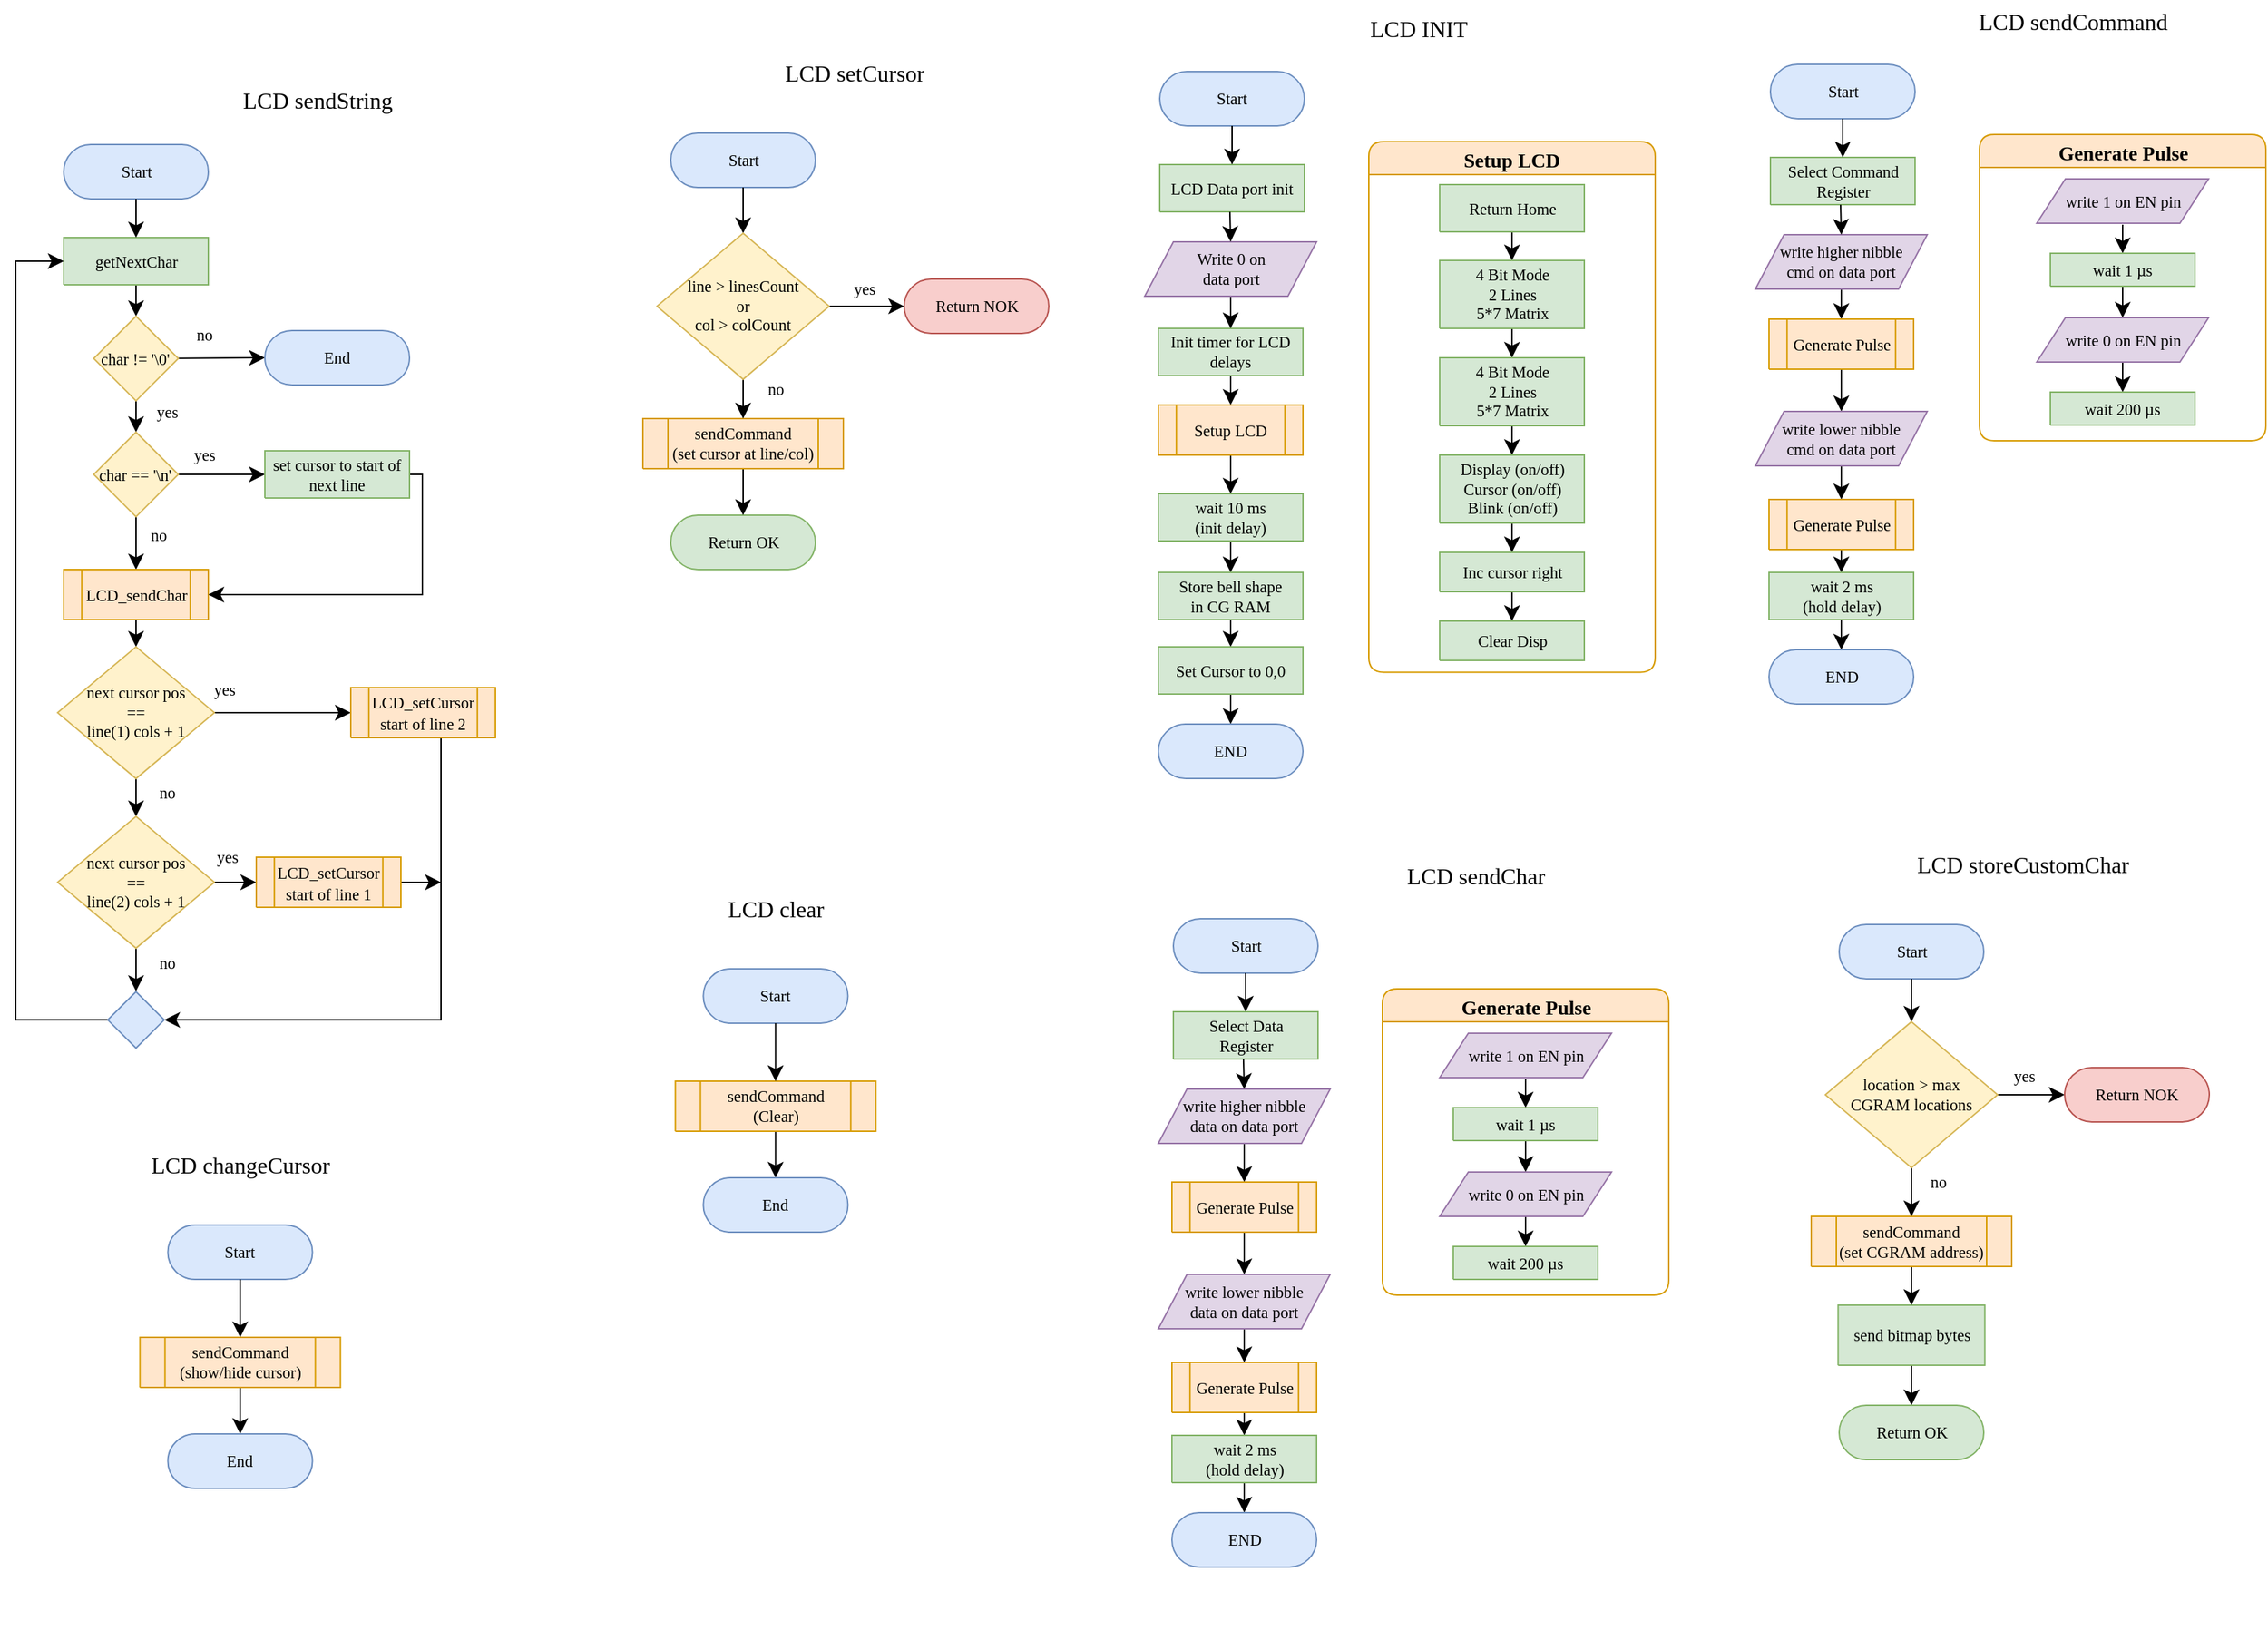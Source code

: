 <mxfile version="21.2.1" type="device">
  <diagram name="Page-1" id="7oLeeqB4X83rpsUO6XK-">
    <mxGraphModel dx="2060" dy="1232" grid="0" gridSize="10" guides="1" tooltips="1" connect="1" arrows="1" fold="1" page="1" pageScale="1" pageWidth="827" pageHeight="1169" math="0" shadow="0">
      <root>
        <mxCell id="0" />
        <mxCell id="1" parent="0" />
        <UserObject label="" tags="Background" id="Cari82qWPhB8FJyJu9n--51">
          <mxCell style="vsdxID=190;fillColor=#345593;gradientColor=none;shape=stencil(nZBLDoAgDERP0z3SIyDew0QUooJB/N1eSGM0LFywm2lf23QAxarbRQFna/BuVIfpggasgXNjtfImRAUoAUXvvBq822xHfmkTmdTs9rThpDmWJji7yFWMfEPoZOwHfZpF8A9aCGbno3h/jCYPIJYoPJQ3);strokeColor=#233862;strokeWidth=2;points=[];labelBackgroundColor=none;rounded=1;html=1;whiteSpace=wrap;fontColor=#000000;fontFamily=Calibri;" parent="1" vertex="1">
            <mxGeometry x="38" y="753" width="345" height="400" as="geometry" />
          </mxCell>
        </UserObject>
        <UserObject label="" tags="Background" id="Cari82qWPhB8FJyJu9n--47">
          <mxCell style="vsdxID=148;fillColor=#345593;gradientColor=none;shape=stencil(nZBLDoAgDERP0z3SIyDew0QUooJB/N1eSGM0LFywm2lf23QAxarbRQFna/BuVIfpggasgXNjtfImRAUoAUXvvBq822xHfmkTmdTs9rThpDmWJji7yFWMfEPoZOwHfZpF8A9aCGbno3h/jCYPIJYoPJQ3);strokeColor=#233862;strokeWidth=2;points=[];labelBackgroundColor=none;rounded=1;html=1;whiteSpace=wrap;fontColor=#000000;fontFamily=Calibri;" parent="1" vertex="1">
            <mxGeometry x="420" y="71" width="345" height="400" as="geometry" />
          </mxCell>
        </UserObject>
        <UserObject label="&lt;div style=&quot;font-size: 11.29px;&quot;&gt;&lt;font style=&quot;font-size: 11.29px; direction: ltr; letter-spacing: 0px; line-height: 120%; opacity: 1;&quot;&gt;Start&lt;br style=&quot;font-size: 11.29px;&quot;&gt;&lt;/font&gt;&lt;/div&gt;" Function="EN_DIO_Error_T DIO_init(uint8_t pinNumber, EN_DIO_PORT_T portNumber, EN_DIO_DIRECTION_T direction);" tags="Flowchart" id="1slTTyNqEkX-o6a0FIB6-17">
          <mxCell style="verticalAlign=middle;align=center;overflow=width;vsdxID=30;fillColor=#dae8fc;shape=stencil(tVLREoIgEPwaHnEQxsl3s/9gEpSJwDko7e+DsEkze2l627vdu5uFRaxyHe8FosR5sCcxqMZ3iO0Rpcp0ApQPCLEasUpaEC3Yi2lS3fOojOhsr3HDmObyMtsVcYqS29Qh5FEfklwrM5OXeUa/yjkcAwfr7TDpiyTfXvjkMR+Vw2A998qaBac5tAKHU1hq3i4oNwjRr9ofvayt/+Rk+yX/4iWA159KpXWKxJx/z0Bopfyw+g4=);strokeColor=#6c8ebf;spacingTop=-1;spacingBottom=-1;spacingLeft=-1;spacingRight=-1;points=[[0.5,1,0],[0.5,0,0],[0,0.5,0],[1,0.5,0]];labelBackgroundColor=none;rounded=1;html=1;whiteSpace=wrap;fontFamily=Calibri;fontSize=11.29;" parent="1" vertex="1">
            <mxGeometry x="847" y="66" width="101" height="38" as="geometry" />
          </mxCell>
        </UserObject>
        <mxCell id="1slTTyNqEkX-o6a0FIB6-18" value="LCD INIT" style="text;html=1;strokeColor=none;fillColor=none;align=center;verticalAlign=middle;whiteSpace=wrap;rounded=0;fontSize=16;fontFamily=Calibri;" parent="1" vertex="1">
          <mxGeometry x="973" y="21" width="110" height="30" as="geometry" />
        </mxCell>
        <UserObject label="&lt;span style=&quot;font-size: 11.29px;&quot;&gt;LCD Data port init&lt;/span&gt;" Function="EN_DIO_Error_T DIO_toggle(uint8_t pinNumber, EN_DIO_PORT_T portNumber);  " tags="Flowchart" id="1slTTyNqEkX-o6a0FIB6-20">
          <mxCell style="verticalAlign=middle;align=center;overflow=width;vsdxID=274;fillColor=#d5e8d4;shape=stencil(nZBLDoAgDERP0z3SIyjew0SURgSD+Lu9kMZoXLhwN9O+tukAlrNpJg1SzDH4QW/URgNYgZTkjA4UkwJUgGXng+6DX1zLfmoymdXo17xh5zmRJ6Q42BWCfc2oJfdAr+Yv+AP9Cb7OJ3H/2JG1HNGz/84klThPVCc=);strokeColor=#82b366;spacingTop=-1;spacingBottom=-1;spacingLeft=-1;spacingRight=-1;points=[[0,0.5,0],[1,0.5,0],[0.5,1,0],[0.5,0,0]];labelBackgroundColor=none;rounded=1;html=1;whiteSpace=wrap;fontFamily=Calibri;fontSize=11.29;" parent="1" vertex="1">
            <mxGeometry x="847" y="131" width="101" height="33" as="geometry" />
          </mxCell>
        </UserObject>
        <mxCell id="1slTTyNqEkX-o6a0FIB6-69" value="" style="edgeStyle=none;curved=1;rounded=0;orthogonalLoop=1;jettySize=auto;html=1;fontSize=12;startSize=8;endSize=8;entryX=0.5;entryY=0;entryDx=0;entryDy=0;entryPerimeter=0;" parent="1" source="1slTTyNqEkX-o6a0FIB6-32" target="1slTTyNqEkX-o6a0FIB6-65" edge="1">
          <mxGeometry relative="1" as="geometry" />
        </mxCell>
        <UserObject label="&lt;span style=&quot;font-size: 11.29px;&quot;&gt;Init timer for LCD delays&lt;/span&gt;" Function="EN_DIO_Error_T DIO_toggle(uint8_t pinNumber, EN_DIO_PORT_T portNumber);  " tags="Flowchart" id="1slTTyNqEkX-o6a0FIB6-32">
          <mxCell style="verticalAlign=middle;align=center;overflow=width;vsdxID=274;fillColor=#d5e8d4;shape=stencil(nZBLDoAgDERP0z3SIyjew0SURgSD+Lu9kMZoXLhwN9O+tukAlrNpJg1SzDH4QW/URgNYgZTkjA4UkwJUgGXng+6DX1zLfmoymdXo17xh5zmRJ6Q42BWCfc2oJfdAr+Yv+AP9Cb7OJ3H/2JG1HNGz/84klThPVCc=);strokeColor=#82b366;spacingTop=-1;spacingBottom=-1;spacingLeft=-1;spacingRight=-1;points=[[0,0.5,0],[1,0.5,0],[0.5,1,0],[0.5,0,0]];labelBackgroundColor=none;rounded=1;html=1;whiteSpace=wrap;fontFamily=Calibri;fontSize=11.29;" parent="1" vertex="1">
            <mxGeometry x="846" y="245.5" width="101" height="33" as="geometry" />
          </mxCell>
        </UserObject>
        <mxCell id="1slTTyNqEkX-o6a0FIB6-68" value="" style="edgeStyle=none;curved=1;rounded=0;orthogonalLoop=1;jettySize=auto;html=1;fontSize=12;startSize=8;endSize=8;entryX=0.5;entryY=0;entryDx=0;entryDy=0;entryPerimeter=0;" parent="1" source="1slTTyNqEkX-o6a0FIB6-35" target="1slTTyNqEkX-o6a0FIB6-32" edge="1">
          <mxGeometry relative="1" as="geometry">
            <mxPoint x="901" y="238" as="targetPoint" />
          </mxGeometry>
        </mxCell>
        <mxCell id="1slTTyNqEkX-o6a0FIB6-35" value="Write 0 on &lt;br style=&quot;font-size: 11.29px;&quot;&gt;data port" style="shape=parallelogram;perimeter=parallelogramPerimeter;whiteSpace=wrap;html=1;fixedSize=1;fontSize=11.29;fontFamily=Calibri;fillColor=#e1d5e7;strokeColor=#9673a6;" parent="1" vertex="1">
          <mxGeometry x="836.5" y="185" width="120" height="38" as="geometry" />
        </mxCell>
        <mxCell id="1slTTyNqEkX-o6a0FIB6-48" value="&lt;font style=&quot;font-size: 14px;&quot;&gt;Setup LCD&lt;br&gt;&lt;/font&gt;" style="swimlane;whiteSpace=wrap;html=1;rounded=1;fontSize=16;fontFamily=Calibri;fillColor=#ffe6cc;strokeColor=#d79b00;" parent="1" vertex="1">
          <mxGeometry x="993" y="115" width="200" height="370.75" as="geometry">
            <mxRectangle x="-207" y="152.5" width="134" height="31" as="alternateBounds" />
          </mxGeometry>
        </mxCell>
        <mxCell id="1slTTyNqEkX-o6a0FIB6-75" style="edgeStyle=none;curved=1;rounded=0;orthogonalLoop=1;jettySize=auto;html=1;entryX=0.5;entryY=0;entryDx=0;entryDy=0;entryPerimeter=0;fontSize=12;startSize=8;endSize=8;" parent="1slTTyNqEkX-o6a0FIB6-48" source="1slTTyNqEkX-o6a0FIB6-54" target="1slTTyNqEkX-o6a0FIB6-55" edge="1">
          <mxGeometry relative="1" as="geometry" />
        </mxCell>
        <UserObject label="Return Home" Function="EN_DIO_Error_T DIO_toggle(uint8_t pinNumber, EN_DIO_PORT_T portNumber);  " tags="Flowchart" id="1slTTyNqEkX-o6a0FIB6-54">
          <mxCell style="verticalAlign=middle;align=center;overflow=width;vsdxID=274;fillColor=#d5e8d4;shape=stencil(nZBLDoAgDERP0z3SIyjew0SURgSD+Lu9kMZoXLhwN9O+tukAlrNpJg1SzDH4QW/URgNYgZTkjA4UkwJUgGXng+6DX1zLfmoymdXo17xh5zmRJ6Q42BWCfc2oJfdAr+Yv+AP9Cb7OJ3H/2JG1HNGz/84klThPVCc=);strokeColor=#82b366;spacingTop=-1;spacingBottom=-1;spacingLeft=-1;spacingRight=-1;points=[[0,0.5,0],[1,0.5,0],[0.5,1,0],[0.5,0,0]];labelBackgroundColor=none;rounded=1;html=1;whiteSpace=wrap;fontFamily=Calibri;fontSize=11.29;" parent="1slTTyNqEkX-o6a0FIB6-48" vertex="1">
            <mxGeometry x="49.5" y="30" width="101" height="33" as="geometry" />
          </mxCell>
        </UserObject>
        <mxCell id="1slTTyNqEkX-o6a0FIB6-76" style="edgeStyle=none;curved=1;rounded=0;orthogonalLoop=1;jettySize=auto;html=1;entryX=0.5;entryY=0;entryDx=0;entryDy=0;entryPerimeter=0;fontSize=12;startSize=8;endSize=8;" parent="1slTTyNqEkX-o6a0FIB6-48" source="1slTTyNqEkX-o6a0FIB6-55" target="1slTTyNqEkX-o6a0FIB6-56" edge="1">
          <mxGeometry relative="1" as="geometry" />
        </mxCell>
        <UserObject label="4 Bit Mode&lt;br style=&quot;font-size: 11.29px;&quot;&gt;2 Lines&lt;br style=&quot;font-size: 11.29px;&quot;&gt;5*7 Matrix" Function="EN_DIO_Error_T DIO_toggle(uint8_t pinNumber, EN_DIO_PORT_T portNumber);  " tags="Flowchart" id="1slTTyNqEkX-o6a0FIB6-55">
          <mxCell style="verticalAlign=middle;align=center;overflow=width;vsdxID=274;fillColor=#d5e8d4;shape=stencil(nZBLDoAgDERP0z3SIyjew0SURgSD+Lu9kMZoXLhwN9O+tukAlrNpJg1SzDH4QW/URgNYgZTkjA4UkwJUgGXng+6DX1zLfmoymdXo17xh5zmRJ6Q42BWCfc2oJfdAr+Yv+AP9Cb7OJ3H/2JG1HNGz/84klThPVCc=);strokeColor=#82b366;spacingTop=-1;spacingBottom=-1;spacingLeft=-1;spacingRight=-1;points=[[0,0.5,0],[1,0.5,0],[0.5,1,0],[0.5,0,0]];labelBackgroundColor=none;rounded=1;html=1;whiteSpace=wrap;fontFamily=Calibri;fontSize=11.29;" parent="1slTTyNqEkX-o6a0FIB6-48" vertex="1">
            <mxGeometry x="49.5" y="83" width="101" height="47.5" as="geometry" />
          </mxCell>
        </UserObject>
        <mxCell id="1slTTyNqEkX-o6a0FIB6-77" style="edgeStyle=none;curved=1;rounded=0;orthogonalLoop=1;jettySize=auto;html=1;entryX=0.5;entryY=0;entryDx=0;entryDy=0;entryPerimeter=0;fontSize=12;startSize=8;endSize=8;" parent="1slTTyNqEkX-o6a0FIB6-48" source="1slTTyNqEkX-o6a0FIB6-56" target="1slTTyNqEkX-o6a0FIB6-57" edge="1">
          <mxGeometry relative="1" as="geometry" />
        </mxCell>
        <UserObject label="4 Bit Mode&lt;br style=&quot;font-size: 11.29px;&quot;&gt;2 Lines&lt;br style=&quot;font-size: 11.29px;&quot;&gt;5*7 Matrix" Function="EN_DIO_Error_T DIO_toggle(uint8_t pinNumber, EN_DIO_PORT_T portNumber);  " tags="Flowchart" id="1slTTyNqEkX-o6a0FIB6-56">
          <mxCell style="verticalAlign=middle;align=center;overflow=width;vsdxID=274;fillColor=#d5e8d4;shape=stencil(nZBLDoAgDERP0z3SIyjew0SURgSD+Lu9kMZoXLhwN9O+tukAlrNpJg1SzDH4QW/URgNYgZTkjA4UkwJUgGXng+6DX1zLfmoymdXo17xh5zmRJ6Q42BWCfc2oJfdAr+Yv+AP9Cb7OJ3H/2JG1HNGz/84klThPVCc=);strokeColor=#82b366;spacingTop=-1;spacingBottom=-1;spacingLeft=-1;spacingRight=-1;points=[[0,0.5,0],[1,0.5,0],[0.5,1,0],[0.5,0,0]];labelBackgroundColor=none;rounded=1;html=1;whiteSpace=wrap;fontFamily=Calibri;fontSize=11.29;" parent="1slTTyNqEkX-o6a0FIB6-48" vertex="1">
            <mxGeometry x="49.5" y="151" width="101" height="47.5" as="geometry" />
          </mxCell>
        </UserObject>
        <mxCell id="1slTTyNqEkX-o6a0FIB6-78" style="edgeStyle=none;curved=1;rounded=0;orthogonalLoop=1;jettySize=auto;html=1;entryX=0.5;entryY=0;entryDx=0;entryDy=0;entryPerimeter=0;fontSize=12;startSize=8;endSize=8;" parent="1slTTyNqEkX-o6a0FIB6-48" source="1slTTyNqEkX-o6a0FIB6-57" target="1slTTyNqEkX-o6a0FIB6-58" edge="1">
          <mxGeometry relative="1" as="geometry" />
        </mxCell>
        <UserObject label="Display (on/off)&lt;br style=&quot;font-size: 11.29px;&quot;&gt;Cursor (on/off)&lt;br style=&quot;font-size: 11.29px;&quot;&gt;Blink (on/off)" Function="EN_DIO_Error_T DIO_toggle(uint8_t pinNumber, EN_DIO_PORT_T portNumber);  " tags="Flowchart" id="1slTTyNqEkX-o6a0FIB6-57">
          <mxCell style="verticalAlign=middle;align=center;overflow=width;vsdxID=274;fillColor=#d5e8d4;shape=stencil(nZBLDoAgDERP0z3SIyjew0SURgSD+Lu9kMZoXLhwN9O+tukAlrNpJg1SzDH4QW/URgNYgZTkjA4UkwJUgGXng+6DX1zLfmoymdXo17xh5zmRJ6Q42BWCfc2oJfdAr+Yv+AP9Cb7OJ3H/2JG1HNGz/84klThPVCc=);strokeColor=#82b366;spacingTop=-1;spacingBottom=-1;spacingLeft=-1;spacingRight=-1;points=[[0,0.5,0],[1,0.5,0],[0.5,1,0],[0.5,0,0]];labelBackgroundColor=none;rounded=1;html=1;whiteSpace=wrap;fontFamily=Calibri;fontSize=11.29;" parent="1slTTyNqEkX-o6a0FIB6-48" vertex="1">
            <mxGeometry x="49.5" y="219" width="101" height="47.5" as="geometry" />
          </mxCell>
        </UserObject>
        <mxCell id="1slTTyNqEkX-o6a0FIB6-79" style="edgeStyle=none;curved=1;rounded=0;orthogonalLoop=1;jettySize=auto;html=1;entryX=0.5;entryY=0;entryDx=0;entryDy=0;entryPerimeter=0;fontSize=12;startSize=8;endSize=8;" parent="1slTTyNqEkX-o6a0FIB6-48" source="1slTTyNqEkX-o6a0FIB6-58" target="1slTTyNqEkX-o6a0FIB6-59" edge="1">
          <mxGeometry relative="1" as="geometry" />
        </mxCell>
        <UserObject label="Inc cursor right" Function="EN_DIO_Error_T DIO_toggle(uint8_t pinNumber, EN_DIO_PORT_T portNumber);  " tags="Flowchart" id="1slTTyNqEkX-o6a0FIB6-58">
          <mxCell style="verticalAlign=middle;align=center;overflow=width;vsdxID=274;fillColor=#d5e8d4;shape=stencil(nZBLDoAgDERP0z3SIyjew0SURgSD+Lu9kMZoXLhwN9O+tukAlrNpJg1SzDH4QW/URgNYgZTkjA4UkwJUgGXng+6DX1zLfmoymdXo17xh5zmRJ6Q42BWCfc2oJfdAr+Yv+AP9Cb7OJ3H/2JG1HNGz/84klThPVCc=);strokeColor=#82b366;spacingTop=-1;spacingBottom=-1;spacingLeft=-1;spacingRight=-1;points=[[0,0.5,0],[1,0.5,0],[0.5,1,0],[0.5,0,0]];labelBackgroundColor=none;rounded=1;html=1;whiteSpace=wrap;fontFamily=Calibri;fontSize=11.29;" parent="1slTTyNqEkX-o6a0FIB6-48" vertex="1">
            <mxGeometry x="49.5" y="287" width="101" height="27.5" as="geometry" />
          </mxCell>
        </UserObject>
        <UserObject label="Clear Disp" Function="EN_DIO_Error_T DIO_toggle(uint8_t pinNumber, EN_DIO_PORT_T portNumber);  " tags="Flowchart" id="1slTTyNqEkX-o6a0FIB6-59">
          <mxCell style="verticalAlign=middle;align=center;overflow=width;vsdxID=274;fillColor=#d5e8d4;shape=stencil(nZBLDoAgDERP0z3SIyjew0SURgSD+Lu9kMZoXLhwN9O+tukAlrNpJg1SzDH4QW/URgNYgZTkjA4UkwJUgGXng+6DX1zLfmoymdXo17xh5zmRJ6Q42BWCfc2oJfdAr+Yv+AP9Cb7OJ3H/2JG1HNGz/84klThPVCc=);strokeColor=#82b366;spacingTop=-1;spacingBottom=-1;spacingLeft=-1;spacingRight=-1;points=[[0,0.5,0],[1,0.5,0],[0.5,1,0],[0.5,0,0]];labelBackgroundColor=none;rounded=1;html=1;whiteSpace=wrap;fontFamily=Calibri;fontSize=11.29;" parent="1slTTyNqEkX-o6a0FIB6-48" vertex="1">
            <mxGeometry x="49.5" y="335" width="101" height="27.5" as="geometry" />
          </mxCell>
        </UserObject>
        <mxCell id="1slTTyNqEkX-o6a0FIB6-72" value="" style="edgeStyle=none;curved=1;rounded=0;orthogonalLoop=1;jettySize=auto;html=1;fontSize=12;startSize=8;endSize=8;entryX=0.5;entryY=0;entryDx=0;entryDy=0;entryPerimeter=0;" parent="1" source="1slTTyNqEkX-o6a0FIB6-60" target="1slTTyNqEkX-o6a0FIB6-61" edge="1">
          <mxGeometry relative="1" as="geometry" />
        </mxCell>
        <UserObject label="wait 10 ms&lt;br&gt;(init delay)" Function="EN_DIO_Error_T DIO_toggle(uint8_t pinNumber, EN_DIO_PORT_T portNumber);  " tags="Flowchart" id="1slTTyNqEkX-o6a0FIB6-60">
          <mxCell style="verticalAlign=middle;align=center;overflow=width;vsdxID=274;fillColor=#d5e8d4;shape=stencil(nZBLDoAgDERP0z3SIyjew0SURgSD+Lu9kMZoXLhwN9O+tukAlrNpJg1SzDH4QW/URgNYgZTkjA4UkwJUgGXng+6DX1zLfmoymdXo17xh5zmRJ6Q42BWCfc2oJfdAr+Yv+AP9Cb7OJ3H/2JG1HNGz/84klThPVCc=);strokeColor=#82b366;spacingTop=-1;spacingBottom=-1;spacingLeft=-1;spacingRight=-1;points=[[0,0.5,0],[1,0.5,0],[0.5,1,0],[0.5,0,0]];labelBackgroundColor=none;rounded=1;html=1;whiteSpace=wrap;fontFamily=Calibri;fontSize=11.29;" parent="1" vertex="1">
            <mxGeometry x="846" y="361" width="101" height="33" as="geometry" />
          </mxCell>
        </UserObject>
        <mxCell id="1slTTyNqEkX-o6a0FIB6-73" value="" style="edgeStyle=none;curved=1;rounded=0;orthogonalLoop=1;jettySize=auto;html=1;fontSize=12;startSize=8;endSize=8;entryX=0.5;entryY=0;entryDx=0;entryDy=0;entryPerimeter=0;" parent="1" source="1slTTyNqEkX-o6a0FIB6-61" target="1slTTyNqEkX-o6a0FIB6-62" edge="1">
          <mxGeometry relative="1" as="geometry" />
        </mxCell>
        <UserObject label="Store bell shape&lt;br style=&quot;font-size: 11.29px;&quot;&gt;in CG RAM" Function="EN_DIO_Error_T DIO_toggle(uint8_t pinNumber, EN_DIO_PORT_T portNumber);  " tags="Flowchart" id="1slTTyNqEkX-o6a0FIB6-61">
          <mxCell style="verticalAlign=middle;align=center;overflow=width;vsdxID=274;fillColor=#d5e8d4;shape=stencil(nZBLDoAgDERP0z3SIyjew0SURgSD+Lu9kMZoXLhwN9O+tukAlrNpJg1SzDH4QW/URgNYgZTkjA4UkwJUgGXng+6DX1zLfmoymdXo17xh5zmRJ6Q42BWCfc2oJfdAr+Yv+AP9Cb7OJ3H/2JG1HNGz/84klThPVCc=);strokeColor=#82b366;spacingTop=-1;spacingBottom=-1;spacingLeft=-1;spacingRight=-1;points=[[0,0.5,0],[1,0.5,0],[0.5,1,0],[0.5,0,0]];labelBackgroundColor=none;rounded=1;html=1;whiteSpace=wrap;fontFamily=Calibri;fontSize=11.29;" parent="1" vertex="1">
            <mxGeometry x="846" y="416" width="101" height="33" as="geometry" />
          </mxCell>
        </UserObject>
        <mxCell id="1slTTyNqEkX-o6a0FIB6-74" style="edgeStyle=none;curved=1;rounded=0;orthogonalLoop=1;jettySize=auto;html=1;entryX=0.5;entryY=0;entryDx=0;entryDy=0;entryPerimeter=0;fontSize=12;startSize=8;endSize=8;" parent="1" source="1slTTyNqEkX-o6a0FIB6-62" target="1slTTyNqEkX-o6a0FIB6-64" edge="1">
          <mxGeometry relative="1" as="geometry" />
        </mxCell>
        <UserObject label="Set Cursor to 0,0" Function="EN_DIO_Error_T DIO_toggle(uint8_t pinNumber, EN_DIO_PORT_T portNumber);  " tags="Flowchart" id="1slTTyNqEkX-o6a0FIB6-62">
          <mxCell style="verticalAlign=middle;align=center;overflow=width;vsdxID=274;fillColor=#d5e8d4;shape=stencil(nZBLDoAgDERP0z3SIyjew0SURgSD+Lu9kMZoXLhwN9O+tukAlrNpJg1SzDH4QW/URgNYgZTkjA4UkwJUgGXng+6DX1zLfmoymdXo17xh5zmRJ6Q42BWCfc2oJfdAr+Yv+AP9Cb7OJ3H/2JG1HNGz/84klThPVCc=);strokeColor=#82b366;spacingTop=-1;spacingBottom=-1;spacingLeft=-1;spacingRight=-1;points=[[0,0.5,0],[1,0.5,0],[0.5,1,0],[0.5,0,0]];labelBackgroundColor=none;rounded=1;html=1;whiteSpace=wrap;fontFamily=Calibri;fontSize=11.29;" parent="1" vertex="1">
            <mxGeometry x="846" y="468" width="101" height="33" as="geometry" />
          </mxCell>
        </UserObject>
        <UserObject label="&lt;div style=&quot;font-size: 11.29px;&quot;&gt;&lt;font style=&quot;font-size: 11.29px; direction: ltr; letter-spacing: 0px; line-height: 120%; opacity: 1;&quot;&gt;END&lt;br style=&quot;font-size: 11.29px;&quot;&gt;&lt;/font&gt;&lt;/div&gt;" Function="EN_DIO_Error_T DIO_init(uint8_t pinNumber, EN_DIO_PORT_T portNumber, EN_DIO_DIRECTION_T direction);" tags="Flowchart" id="1slTTyNqEkX-o6a0FIB6-64">
          <mxCell style="verticalAlign=middle;align=center;overflow=width;vsdxID=52;fillColor=#dae8fc;shape=stencil(tVLREoIgEPwaHnEQxsl3s/9gEpSJwDko7e+DsEkze2l627vdu5uFRaxyHe8FosR5sCcxqMZ3iO0Rpcp0ApQPCLEasUpaEC3Yi2lS3fOojOhsr3HDmObyMtsVcYqS29Qh5FEfklwrM5OXeUa/yjkcAwfr7TDpiyTfXvjkMR+Vw2A998qaBac5tAKHU1hq3i4oNwjRr9ofvayt/+Rk+yX/4iWA159KpXWKxJx/z0Bopfyw+g4=);strokeColor=#6c8ebf;spacingTop=-1;spacingBottom=-1;spacingLeft=-1;spacingRight=-1;points=[[0.5,1,0],[0.5,0,0],[0,0.5,0],[1,0.5,0]];labelBackgroundColor=none;rounded=1;html=1;whiteSpace=wrap;fontFamily=Calibri;fontSize=11.29;" parent="1" vertex="1">
            <mxGeometry x="846" y="522" width="101" height="38" as="geometry" />
          </mxCell>
        </UserObject>
        <mxCell id="1slTTyNqEkX-o6a0FIB6-70" value="" style="edgeStyle=none;curved=1;rounded=0;orthogonalLoop=1;jettySize=auto;html=1;fontSize=12;startSize=8;endSize=8;entryX=0.5;entryY=0;entryDx=0;entryDy=0;entryPerimeter=0;" parent="1" source="1slTTyNqEkX-o6a0FIB6-65" target="1slTTyNqEkX-o6a0FIB6-60" edge="1">
          <mxGeometry relative="1" as="geometry" />
        </mxCell>
        <UserObject label="&lt;div style=&quot;font-size: 1px&quot;&gt;&lt;font style=&quot;font-size: 11.29px; direction: ltr; letter-spacing: 0px; line-height: 120%; opacity: 1;&quot;&gt;Setup LCD&lt;br&gt;&lt;/font&gt;&lt;/div&gt;" Function="EN_DIO_Error_T DIO_write(uint8_t pinNumber, EN_DIO_PORT_T portNumber, uint8_t value); " tags="Flowchart" id="1slTTyNqEkX-o6a0FIB6-65">
          <mxCell style="verticalAlign=middle;align=center;overflow=width;vsdxID=235;shape=stencil(nZLRDsIgDEW/pq+GlRh9n/M/loyNRoSFodO/F9JMHWYm29u99LTkFkCWg657BSiG4N1FjdQEDfIEiGS18hSiAlmBLFvnVefdzTbs+zqRSV3dPU14cJ9IHSie7ArB/syoIfuFTsVN8B90I5hdH8UnY0vG8Ire9aUFFLjbr4iV0zN2Pvl4WDP5h15OlyWLIn/teMQ/RVYv);spacingTop=-1;spacingBottom=-1;spacingLeft=-1;spacingRight=-1;points=[[0,0.5,0],[1,0.5,0],[0.5,1,0],[0.5,0,0]];labelBackgroundColor=none;rounded=1;html=1;whiteSpace=wrap;fillColor=#ffe6cc;strokeColor=#d79b00;fontFamily=Calibri;" parent="1" vertex="1">
            <mxGeometry x="846" y="299" width="101" height="35" as="geometry" />
          </mxCell>
        </UserObject>
        <mxCell id="1slTTyNqEkX-o6a0FIB6-66" value="" style="endArrow=classic;html=1;rounded=0;fontSize=12;startSize=8;endSize=8;curved=1;entryX=0.5;entryY=0;entryDx=0;entryDy=0;entryPerimeter=0;exitX=0.5;exitY=1;exitDx=0;exitDy=0;exitPerimeter=0;" parent="1" source="1slTTyNqEkX-o6a0FIB6-17" target="1slTTyNqEkX-o6a0FIB6-20" edge="1">
          <mxGeometry width="50" height="50" relative="1" as="geometry">
            <mxPoint x="765" y="154" as="sourcePoint" />
            <mxPoint x="815" y="104" as="targetPoint" />
          </mxGeometry>
        </mxCell>
        <mxCell id="1slTTyNqEkX-o6a0FIB6-67" value="" style="endArrow=classic;html=1;rounded=0;fontSize=12;startSize=8;endSize=8;curved=1;entryX=0.5;entryY=0;entryDx=0;entryDy=0;exitX=0.485;exitY=1.004;exitDx=0;exitDy=0;exitPerimeter=0;" parent="1" source="1slTTyNqEkX-o6a0FIB6-20" target="1slTTyNqEkX-o6a0FIB6-35" edge="1">
          <mxGeometry width="50" height="50" relative="1" as="geometry">
            <mxPoint x="981" y="170" as="sourcePoint" />
            <mxPoint x="981" y="197" as="targetPoint" />
          </mxGeometry>
        </mxCell>
        <UserObject label="&lt;div style=&quot;font-size: 11.29px;&quot;&gt;&lt;font style=&quot;font-size: 11.29px; direction: ltr; letter-spacing: 0px; line-height: 120%; opacity: 1;&quot;&gt;Start&lt;br style=&quot;font-size: 11.29px;&quot;&gt;&lt;/font&gt;&lt;/div&gt;" Function="EN_DIO_Error_T DIO_init(uint8_t pinNumber, EN_DIO_PORT_T portNumber, EN_DIO_DIRECTION_T direction);" tags="Flowchart" id="1slTTyNqEkX-o6a0FIB6-80">
          <mxCell style="verticalAlign=middle;align=center;overflow=width;vsdxID=30;fillColor=#dae8fc;shape=stencil(tVLREoIgEPwaHnEQxsl3s/9gEpSJwDko7e+DsEkze2l627vdu5uFRaxyHe8FosR5sCcxqMZ3iO0Rpcp0ApQPCLEasUpaEC3Yi2lS3fOojOhsr3HDmObyMtsVcYqS29Qh5FEfklwrM5OXeUa/yjkcAwfr7TDpiyTfXvjkMR+Vw2A998qaBac5tAKHU1hq3i4oNwjRr9ofvayt/+Rk+yX/4iWA159KpXWKxJx/z0Bopfyw+g4=);strokeColor=#6c8ebf;spacingTop=-1;spacingBottom=-1;spacingLeft=-1;spacingRight=-1;points=[[0.5,1,0],[0.5,0,0],[0,0.5,0],[1,0.5,0]];labelBackgroundColor=none;rounded=1;html=1;whiteSpace=wrap;fontFamily=Calibri;fontSize=11.29;" parent="1" vertex="1">
            <mxGeometry x="1273.5" y="61" width="101" height="38" as="geometry" />
          </mxCell>
        </UserObject>
        <mxCell id="1slTTyNqEkX-o6a0FIB6-81" value="LCD sendCommand" style="text;html=1;strokeColor=none;fillColor=none;align=center;verticalAlign=middle;whiteSpace=wrap;rounded=0;fontSize=16;fontFamily=Calibri;" parent="1" vertex="1">
          <mxGeometry x="1399.5" y="16" width="169.5" height="30" as="geometry" />
        </mxCell>
        <UserObject label="&lt;span style=&quot;font-size: 11.29px;&quot;&gt;Select Command&lt;br&gt;Register&lt;br&gt;&lt;/span&gt;" Function="EN_DIO_Error_T DIO_toggle(uint8_t pinNumber, EN_DIO_PORT_T portNumber);  " tags="Flowchart" id="1slTTyNqEkX-o6a0FIB6-82">
          <mxCell style="verticalAlign=middle;align=center;overflow=width;vsdxID=274;fillColor=#d5e8d4;shape=stencil(nZBLDoAgDERP0z3SIyjew0SURgSD+Lu9kMZoXLhwN9O+tukAlrNpJg1SzDH4QW/URgNYgZTkjA4UkwJUgGXng+6DX1zLfmoymdXo17xh5zmRJ6Q42BWCfc2oJfdAr+Yv+AP9Cb7OJ3H/2JG1HNGz/84klThPVCc=);strokeColor=#82b366;spacingTop=-1;spacingBottom=-1;spacingLeft=-1;spacingRight=-1;points=[[0,0.5,0],[1,0.5,0],[0.5,1,0],[0.5,0,0]];labelBackgroundColor=none;rounded=1;html=1;whiteSpace=wrap;fontFamily=Calibri;fontSize=11.29;" parent="1" vertex="1">
            <mxGeometry x="1273.5" y="126" width="101" height="33" as="geometry" />
          </mxCell>
        </UserObject>
        <mxCell id="1slTTyNqEkX-o6a0FIB6-83" value="" style="edgeStyle=none;curved=1;rounded=0;orthogonalLoop=1;jettySize=auto;html=1;fontSize=12;startSize=8;endSize=8;entryX=0.5;entryY=0;entryDx=0;entryDy=0;entryPerimeter=0;exitX=0.5;exitY=1;exitDx=0;exitDy=0;" parent="1" source="1slTTyNqEkX-o6a0FIB6-86" target="1slTTyNqEkX-o6a0FIB6-107" edge="1">
          <mxGeometry relative="1" as="geometry">
            <mxPoint x="1323" y="273.5" as="sourcePoint" />
          </mxGeometry>
        </mxCell>
        <mxCell id="1slTTyNqEkX-o6a0FIB6-86" value="write higher nibble&lt;br&gt;cmd on data port" style="shape=parallelogram;perimeter=parallelogramPerimeter;whiteSpace=wrap;html=1;fixedSize=1;fontSize=11.29;fontFamily=Calibri;fillColor=#e1d5e7;strokeColor=#9673a6;" parent="1" vertex="1">
          <mxGeometry x="1263" y="180" width="120" height="38" as="geometry" />
        </mxCell>
        <mxCell id="1slTTyNqEkX-o6a0FIB6-87" value="&lt;font style=&quot;font-size: 14px;&quot;&gt;Generate Pulse&lt;br&gt;&lt;/font&gt;" style="swimlane;whiteSpace=wrap;html=1;rounded=1;fontSize=16;fontFamily=Calibri;fillColor=#ffe6cc;strokeColor=#d79b00;" parent="1" vertex="1">
          <mxGeometry x="1419.5" y="110" width="200" height="214" as="geometry">
            <mxRectangle x="-207" y="152.5" width="134" height="31" as="alternateBounds" />
          </mxGeometry>
        </mxCell>
        <mxCell id="1slTTyNqEkX-o6a0FIB6-88" style="edgeStyle=none;curved=1;rounded=0;orthogonalLoop=1;jettySize=auto;html=1;entryX=0.5;entryY=0;entryDx=0;entryDy=0;entryPerimeter=0;fontSize=12;startSize=8;endSize=8;" parent="1slTTyNqEkX-o6a0FIB6-87" target="1slTTyNqEkX-o6a0FIB6-91" edge="1">
          <mxGeometry relative="1" as="geometry">
            <mxPoint x="100" y="63" as="sourcePoint" />
          </mxGeometry>
        </mxCell>
        <mxCell id="1slTTyNqEkX-o6a0FIB6-90" style="edgeStyle=none;curved=1;rounded=0;orthogonalLoop=1;jettySize=auto;html=1;entryX=0.5;entryY=0;entryDx=0;entryDy=0;fontSize=12;startSize=8;endSize=8;" parent="1slTTyNqEkX-o6a0FIB6-87" source="1slTTyNqEkX-o6a0FIB6-91" target="1slTTyNqEkX-o6a0FIB6-111" edge="1">
          <mxGeometry relative="1" as="geometry">
            <mxPoint x="100" y="151" as="targetPoint" />
          </mxGeometry>
        </mxCell>
        <UserObject label="wait 1 µs" Function="EN_DIO_Error_T DIO_toggle(uint8_t pinNumber, EN_DIO_PORT_T portNumber);  " tags="Flowchart" id="1slTTyNqEkX-o6a0FIB6-91">
          <mxCell style="verticalAlign=middle;align=center;overflow=width;vsdxID=274;fillColor=#d5e8d4;shape=stencil(nZBLDoAgDERP0z3SIyjew0SURgSD+Lu9kMZoXLhwN9O+tukAlrNpJg1SzDH4QW/URgNYgZTkjA4UkwJUgGXng+6DX1zLfmoymdXo17xh5zmRJ6Q42BWCfc2oJfdAr+Yv+AP9Cb7OJ3H/2JG1HNGz/84klThPVCc=);strokeColor=#82b366;spacingTop=-1;spacingBottom=-1;spacingLeft=-1;spacingRight=-1;points=[[0,0.5,0],[1,0.5,0],[0.5,1,0],[0.5,0,0]];labelBackgroundColor=none;rounded=1;html=1;whiteSpace=wrap;fontFamily=Calibri;fontSize=11.29;" parent="1slTTyNqEkX-o6a0FIB6-87" vertex="1">
            <mxGeometry x="49.5" y="83" width="101" height="23" as="geometry" />
          </mxCell>
        </UserObject>
        <mxCell id="1slTTyNqEkX-o6a0FIB6-110" value="write 1 on EN pin" style="shape=parallelogram;perimeter=parallelogramPerimeter;whiteSpace=wrap;html=1;fixedSize=1;fontSize=11.29;fontFamily=Calibri;fillColor=#e1d5e7;strokeColor=#9673a6;" parent="1slTTyNqEkX-o6a0FIB6-87" vertex="1">
          <mxGeometry x="40" y="31" width="120" height="31" as="geometry" />
        </mxCell>
        <mxCell id="1slTTyNqEkX-o6a0FIB6-114" style="edgeStyle=none;curved=1;rounded=0;orthogonalLoop=1;jettySize=auto;html=1;entryX=0.5;entryY=0;entryDx=0;entryDy=0;entryPerimeter=0;fontSize=12;startSize=8;endSize=8;" parent="1slTTyNqEkX-o6a0FIB6-87" source="1slTTyNqEkX-o6a0FIB6-111" target="1slTTyNqEkX-o6a0FIB6-113" edge="1">
          <mxGeometry relative="1" as="geometry" />
        </mxCell>
        <mxCell id="1slTTyNqEkX-o6a0FIB6-111" value="write 0 on EN pin" style="shape=parallelogram;perimeter=parallelogramPerimeter;whiteSpace=wrap;html=1;fixedSize=1;fontSize=11.29;fontFamily=Calibri;fillColor=#e1d5e7;strokeColor=#9673a6;" parent="1slTTyNqEkX-o6a0FIB6-87" vertex="1">
          <mxGeometry x="40" y="128" width="120" height="31" as="geometry" />
        </mxCell>
        <UserObject label="wait 200 µs" Function="EN_DIO_Error_T DIO_toggle(uint8_t pinNumber, EN_DIO_PORT_T portNumber);  " tags="Flowchart" id="1slTTyNqEkX-o6a0FIB6-113">
          <mxCell style="verticalAlign=middle;align=center;overflow=width;vsdxID=274;fillColor=#d5e8d4;shape=stencil(nZBLDoAgDERP0z3SIyjew0SURgSD+Lu9kMZoXLhwN9O+tukAlrNpJg1SzDH4QW/URgNYgZTkjA4UkwJUgGXng+6DX1zLfmoymdXo17xh5zmRJ6Q42BWCfc2oJfdAr+Yv+AP9Cb7OJ3H/2JG1HNGz/84klThPVCc=);strokeColor=#82b366;spacingTop=-1;spacingBottom=-1;spacingLeft=-1;spacingRight=-1;points=[[0,0.5,0],[1,0.5,0],[0.5,1,0],[0.5,0,0]];labelBackgroundColor=none;rounded=1;html=1;whiteSpace=wrap;fontFamily=Calibri;fontSize=11.29;" parent="1slTTyNqEkX-o6a0FIB6-87" vertex="1">
            <mxGeometry x="49.5" y="180" width="101" height="23" as="geometry" />
          </mxCell>
        </UserObject>
        <mxCell id="1slTTyNqEkX-o6a0FIB6-103" style="edgeStyle=none;curved=1;rounded=0;orthogonalLoop=1;jettySize=auto;html=1;entryX=0.5;entryY=0;entryDx=0;entryDy=0;entryPerimeter=0;fontSize=12;startSize=8;endSize=8;exitX=0.5;exitY=1;exitDx=0;exitDy=0;exitPerimeter=0;" parent="1" source="1slTTyNqEkX-o6a0FIB6-118" target="1slTTyNqEkX-o6a0FIB6-105" edge="1">
          <mxGeometry relative="1" as="geometry">
            <mxPoint x="1323" y="441" as="sourcePoint" />
          </mxGeometry>
        </mxCell>
        <UserObject label="&lt;div style=&quot;font-size: 11.29px;&quot;&gt;&lt;font style=&quot;font-size: 11.29px; direction: ltr; letter-spacing: 0px; line-height: 120%; opacity: 1;&quot;&gt;END&lt;br style=&quot;font-size: 11.29px;&quot;&gt;&lt;/font&gt;&lt;/div&gt;" Function="EN_DIO_Error_T DIO_init(uint8_t pinNumber, EN_DIO_PORT_T portNumber, EN_DIO_DIRECTION_T direction);" tags="Flowchart" id="1slTTyNqEkX-o6a0FIB6-105">
          <mxCell style="verticalAlign=middle;align=center;overflow=width;vsdxID=52;fillColor=#dae8fc;shape=stencil(tVLREoIgEPwaHnEQxsl3s/9gEpSJwDko7e+DsEkze2l627vdu5uFRaxyHe8FosR5sCcxqMZ3iO0Rpcp0ApQPCLEasUpaEC3Yi2lS3fOojOhsr3HDmObyMtsVcYqS29Qh5FEfklwrM5OXeUa/yjkcAwfr7TDpiyTfXvjkMR+Vw2A998qaBac5tAKHU1hq3i4oNwjRr9ofvayt/+Rk+yX/4iWA159KpXWKxJx/z0Bopfyw+g4=);strokeColor=#6c8ebf;spacingTop=-1;spacingBottom=-1;spacingLeft=-1;spacingRight=-1;points=[[0.5,1,0],[0.5,0,0],[0,0.5,0],[1,0.5,0]];labelBackgroundColor=none;rounded=1;html=1;whiteSpace=wrap;fontFamily=Calibri;fontSize=11.29;" parent="1" vertex="1">
            <mxGeometry x="1272.5" y="470" width="101" height="38" as="geometry" />
          </mxCell>
        </UserObject>
        <mxCell id="1slTTyNqEkX-o6a0FIB6-106" value="" style="edgeStyle=none;curved=1;rounded=0;orthogonalLoop=1;jettySize=auto;html=1;fontSize=12;startSize=8;endSize=8;entryX=0.5;entryY=0;entryDx=0;entryDy=0;" parent="1" source="1slTTyNqEkX-o6a0FIB6-107" target="1slTTyNqEkX-o6a0FIB6-115" edge="1">
          <mxGeometry relative="1" as="geometry">
            <mxPoint x="1323" y="301" as="targetPoint" />
          </mxGeometry>
        </mxCell>
        <UserObject label="&lt;div style=&quot;font-size: 1px&quot;&gt;&lt;font style=&quot;font-size: 11.29px; direction: ltr; letter-spacing: 0px; line-height: 120%; opacity: 1;&quot;&gt;Generate Pulse&lt;br&gt;&lt;/font&gt;&lt;/div&gt;" Function="EN_DIO_Error_T DIO_write(uint8_t pinNumber, EN_DIO_PORT_T portNumber, uint8_t value); " tags="Flowchart" id="1slTTyNqEkX-o6a0FIB6-107">
          <mxCell style="verticalAlign=middle;align=center;overflow=width;vsdxID=235;shape=stencil(nZLRDsIgDEW/pq+GlRh9n/M/loyNRoSFodO/F9JMHWYm29u99LTkFkCWg657BSiG4N1FjdQEDfIEiGS18hSiAlmBLFvnVefdzTbs+zqRSV3dPU14cJ9IHSie7ArB/syoIfuFTsVN8B90I5hdH8UnY0vG8Ire9aUFFLjbr4iV0zN2Pvl4WDP5h15OlyWLIn/teMQ/RVYv);spacingTop=-1;spacingBottom=-1;spacingLeft=-1;spacingRight=-1;points=[[0,0.5,0],[1,0.5,0],[0.5,1,0],[0.5,0,0]];labelBackgroundColor=none;rounded=1;html=1;whiteSpace=wrap;fillColor=#ffe6cc;strokeColor=#d79b00;fontFamily=Calibri;" parent="1" vertex="1">
            <mxGeometry x="1272.5" y="239" width="101" height="35" as="geometry" />
          </mxCell>
        </UserObject>
        <mxCell id="1slTTyNqEkX-o6a0FIB6-108" value="" style="endArrow=classic;html=1;rounded=0;fontSize=12;startSize=8;endSize=8;curved=1;entryX=0.5;entryY=0;entryDx=0;entryDy=0;entryPerimeter=0;exitX=0.5;exitY=1;exitDx=0;exitDy=0;exitPerimeter=0;" parent="1" source="1slTTyNqEkX-o6a0FIB6-80" target="1slTTyNqEkX-o6a0FIB6-82" edge="1">
          <mxGeometry width="50" height="50" relative="1" as="geometry">
            <mxPoint x="1191.5" y="149" as="sourcePoint" />
            <mxPoint x="1241.5" y="99" as="targetPoint" />
          </mxGeometry>
        </mxCell>
        <mxCell id="1slTTyNqEkX-o6a0FIB6-109" value="" style="endArrow=classic;html=1;rounded=0;fontSize=12;startSize=8;endSize=8;curved=1;entryX=0.5;entryY=0;entryDx=0;entryDy=0;exitX=0.485;exitY=1.004;exitDx=0;exitDy=0;exitPerimeter=0;" parent="1" source="1slTTyNqEkX-o6a0FIB6-82" target="1slTTyNqEkX-o6a0FIB6-86" edge="1">
          <mxGeometry width="50" height="50" relative="1" as="geometry">
            <mxPoint x="1407.5" y="165" as="sourcePoint" />
            <mxPoint x="1407.5" y="192" as="targetPoint" />
          </mxGeometry>
        </mxCell>
        <mxCell id="1slTTyNqEkX-o6a0FIB6-117" style="edgeStyle=none;curved=1;rounded=0;orthogonalLoop=1;jettySize=auto;html=1;entryX=0.5;entryY=0;entryDx=0;entryDy=0;entryPerimeter=0;fontSize=12;startSize=8;endSize=8;" parent="1" source="1slTTyNqEkX-o6a0FIB6-115" target="1slTTyNqEkX-o6a0FIB6-116" edge="1">
          <mxGeometry relative="1" as="geometry" />
        </mxCell>
        <mxCell id="1slTTyNqEkX-o6a0FIB6-115" value="write lower nibble&lt;br&gt;cmd on data port" style="shape=parallelogram;perimeter=parallelogramPerimeter;whiteSpace=wrap;html=1;fixedSize=1;fontSize=11.29;fontFamily=Calibri;fillColor=#e1d5e7;strokeColor=#9673a6;" parent="1" vertex="1">
          <mxGeometry x="1263" y="303.5" width="120" height="38" as="geometry" />
        </mxCell>
        <mxCell id="1slTTyNqEkX-o6a0FIB6-119" style="edgeStyle=none;curved=1;rounded=0;orthogonalLoop=1;jettySize=auto;html=1;entryX=0.5;entryY=0;entryDx=0;entryDy=0;entryPerimeter=0;fontSize=12;startSize=8;endSize=8;" parent="1" source="1slTTyNqEkX-o6a0FIB6-116" target="1slTTyNqEkX-o6a0FIB6-118" edge="1">
          <mxGeometry relative="1" as="geometry" />
        </mxCell>
        <UserObject label="&lt;div style=&quot;font-size: 1px&quot;&gt;&lt;font style=&quot;font-size: 11.29px; direction: ltr; letter-spacing: 0px; line-height: 120%; opacity: 1;&quot;&gt;Generate Pulse&lt;br&gt;&lt;/font&gt;&lt;/div&gt;" Function="EN_DIO_Error_T DIO_write(uint8_t pinNumber, EN_DIO_PORT_T portNumber, uint8_t value); " tags="Flowchart" id="1slTTyNqEkX-o6a0FIB6-116">
          <mxCell style="verticalAlign=middle;align=center;overflow=width;vsdxID=235;shape=stencil(nZLRDsIgDEW/pq+GlRh9n/M/loyNRoSFodO/F9JMHWYm29u99LTkFkCWg657BSiG4N1FjdQEDfIEiGS18hSiAlmBLFvnVefdzTbs+zqRSV3dPU14cJ9IHSie7ArB/syoIfuFTsVN8B90I5hdH8UnY0vG8Ire9aUFFLjbr4iV0zN2Pvl4WDP5h15OlyWLIn/teMQ/RVYv);spacingTop=-1;spacingBottom=-1;spacingLeft=-1;spacingRight=-1;points=[[0,0.5,0],[1,0.5,0],[0.5,1,0],[0.5,0,0]];labelBackgroundColor=none;rounded=1;html=1;whiteSpace=wrap;fillColor=#ffe6cc;strokeColor=#d79b00;fontFamily=Calibri;" parent="1" vertex="1">
            <mxGeometry x="1272.5" y="365" width="101" height="35" as="geometry" />
          </mxCell>
        </UserObject>
        <UserObject label="wait 2 ms&lt;br&gt;(hold delay)" Function="EN_DIO_Error_T DIO_toggle(uint8_t pinNumber, EN_DIO_PORT_T portNumber);  " tags="Flowchart" id="1slTTyNqEkX-o6a0FIB6-118">
          <mxCell style="verticalAlign=middle;align=center;overflow=width;vsdxID=274;fillColor=#d5e8d4;shape=stencil(nZBLDoAgDERP0z3SIyjew0SURgSD+Lu9kMZoXLhwN9O+tukAlrNpJg1SzDH4QW/URgNYgZTkjA4UkwJUgGXng+6DX1zLfmoymdXo17xh5zmRJ6Q42BWCfc2oJfdAr+Yv+AP9Cb7OJ3H/2JG1HNGz/84klThPVCc=);strokeColor=#82b366;spacingTop=-1;spacingBottom=-1;spacingLeft=-1;spacingRight=-1;points=[[0,0.5,0],[1,0.5,0],[0.5,1,0],[0.5,0,0]];labelBackgroundColor=none;rounded=1;html=1;whiteSpace=wrap;fontFamily=Calibri;fontSize=11.29;" parent="1" vertex="1">
            <mxGeometry x="1272.5" y="416" width="101" height="33" as="geometry" />
          </mxCell>
        </UserObject>
        <UserObject label="&lt;div style=&quot;font-size: 11.29px;&quot;&gt;&lt;font style=&quot;font-size: 11.29px; direction: ltr; letter-spacing: 0px; line-height: 120%; opacity: 1;&quot;&gt;Start&lt;br style=&quot;font-size: 11.29px;&quot;&gt;&lt;/font&gt;&lt;/div&gt;" Function="EN_DIO_Error_T DIO_init(uint8_t pinNumber, EN_DIO_PORT_T portNumber, EN_DIO_DIRECTION_T direction);" tags="Flowchart" id="1slTTyNqEkX-o6a0FIB6-146">
          <mxCell style="verticalAlign=middle;align=center;overflow=width;vsdxID=30;fillColor=#dae8fc;shape=stencil(tVLREoIgEPwaHnEQxsl3s/9gEpSJwDko7e+DsEkze2l627vdu5uFRaxyHe8FosR5sCcxqMZ3iO0Rpcp0ApQPCLEasUpaEC3Yi2lS3fOojOhsr3HDmObyMtsVcYqS29Qh5FEfklwrM5OXeUa/yjkcAwfr7TDpiyTfXvjkMR+Vw2A998qaBac5tAKHU1hq3i4oNwjRr9ofvayt/+Rk+yX/4iWA159KpXWKxJx/z0Bopfyw+g4=);strokeColor=#6c8ebf;spacingTop=-1;spacingBottom=-1;spacingLeft=-1;spacingRight=-1;points=[[0.5,1,0],[0.5,0,0],[0,0.5,0],[1,0.5,0]];labelBackgroundColor=none;rounded=1;html=1;whiteSpace=wrap;fontFamily=Calibri;fontSize=11.29;" parent="1" vertex="1">
            <mxGeometry x="856.5" y="658" width="101" height="38" as="geometry" />
          </mxCell>
        </UserObject>
        <mxCell id="1slTTyNqEkX-o6a0FIB6-147" value="LCD sendChar" style="text;html=1;strokeColor=none;fillColor=none;align=center;verticalAlign=middle;whiteSpace=wrap;rounded=0;fontSize=16;fontFamily=Calibri;" parent="1" vertex="1">
          <mxGeometry x="982.5" y="613" width="169.5" height="30" as="geometry" />
        </mxCell>
        <UserObject label="&lt;span style=&quot;font-size: 11.29px;&quot;&gt;Select Data&lt;br&gt;Register&lt;br&gt;&lt;/span&gt;" Function="EN_DIO_Error_T DIO_toggle(uint8_t pinNumber, EN_DIO_PORT_T portNumber);  " tags="Flowchart" id="1slTTyNqEkX-o6a0FIB6-148">
          <mxCell style="verticalAlign=middle;align=center;overflow=width;vsdxID=274;fillColor=#d5e8d4;shape=stencil(nZBLDoAgDERP0z3SIyjew0SURgSD+Lu9kMZoXLhwN9O+tukAlrNpJg1SzDH4QW/URgNYgZTkjA4UkwJUgGXng+6DX1zLfmoymdXo17xh5zmRJ6Q42BWCfc2oJfdAr+Yv+AP9Cb7OJ3H/2JG1HNGz/84klThPVCc=);strokeColor=#82b366;spacingTop=-1;spacingBottom=-1;spacingLeft=-1;spacingRight=-1;points=[[0,0.5,0],[1,0.5,0],[0.5,1,0],[0.5,0,0]];labelBackgroundColor=none;rounded=1;html=1;whiteSpace=wrap;fontFamily=Calibri;fontSize=11.29;" parent="1" vertex="1">
            <mxGeometry x="856.5" y="723" width="101" height="33" as="geometry" />
          </mxCell>
        </UserObject>
        <mxCell id="1slTTyNqEkX-o6a0FIB6-151" value="" style="edgeStyle=none;curved=1;rounded=0;orthogonalLoop=1;jettySize=auto;html=1;fontSize=12;startSize=8;endSize=8;entryX=0.5;entryY=0;entryDx=0;entryDy=0;entryPerimeter=0;" parent="1" source="1slTTyNqEkX-o6a0FIB6-152" target="1slTTyNqEkX-o6a0FIB6-164" edge="1">
          <mxGeometry relative="1" as="geometry">
            <mxPoint x="906" y="837.5" as="targetPoint" />
          </mxGeometry>
        </mxCell>
        <mxCell id="1slTTyNqEkX-o6a0FIB6-152" value="write higher nibble&lt;br&gt;data on data port" style="shape=parallelogram;perimeter=parallelogramPerimeter;whiteSpace=wrap;html=1;fixedSize=1;fontSize=11.29;fontFamily=Calibri;fillColor=#e1d5e7;strokeColor=#9673a6;" parent="1" vertex="1">
          <mxGeometry x="846" y="777" width="120" height="38" as="geometry" />
        </mxCell>
        <mxCell id="1slTTyNqEkX-o6a0FIB6-153" value="&lt;font style=&quot;font-size: 14px;&quot;&gt;Generate Pulse&lt;br&gt;&lt;/font&gt;" style="swimlane;whiteSpace=wrap;html=1;rounded=1;fontSize=16;fontFamily=Calibri;fillColor=#ffe6cc;strokeColor=#d79b00;" parent="1" vertex="1">
          <mxGeometry x="1002.5" y="707" width="200" height="214" as="geometry">
            <mxRectangle x="-207" y="152.5" width="134" height="31" as="alternateBounds" />
          </mxGeometry>
        </mxCell>
        <mxCell id="1slTTyNqEkX-o6a0FIB6-154" style="edgeStyle=none;curved=1;rounded=0;orthogonalLoop=1;jettySize=auto;html=1;entryX=0.5;entryY=0;entryDx=0;entryDy=0;entryPerimeter=0;fontSize=12;startSize=8;endSize=8;" parent="1slTTyNqEkX-o6a0FIB6-153" target="1slTTyNqEkX-o6a0FIB6-156" edge="1">
          <mxGeometry relative="1" as="geometry">
            <mxPoint x="100" y="63" as="sourcePoint" />
          </mxGeometry>
        </mxCell>
        <mxCell id="1slTTyNqEkX-o6a0FIB6-155" style="edgeStyle=none;curved=1;rounded=0;orthogonalLoop=1;jettySize=auto;html=1;entryX=0.5;entryY=0;entryDx=0;entryDy=0;fontSize=12;startSize=8;endSize=8;" parent="1slTTyNqEkX-o6a0FIB6-153" source="1slTTyNqEkX-o6a0FIB6-156" target="1slTTyNqEkX-o6a0FIB6-159" edge="1">
          <mxGeometry relative="1" as="geometry">
            <mxPoint x="100" y="151" as="targetPoint" />
          </mxGeometry>
        </mxCell>
        <UserObject label="wait 1 µs" Function="EN_DIO_Error_T DIO_toggle(uint8_t pinNumber, EN_DIO_PORT_T portNumber);  " tags="Flowchart" id="1slTTyNqEkX-o6a0FIB6-156">
          <mxCell style="verticalAlign=middle;align=center;overflow=width;vsdxID=274;fillColor=#d5e8d4;shape=stencil(nZBLDoAgDERP0z3SIyjew0SURgSD+Lu9kMZoXLhwN9O+tukAlrNpJg1SzDH4QW/URgNYgZTkjA4UkwJUgGXng+6DX1zLfmoymdXo17xh5zmRJ6Q42BWCfc2oJfdAr+Yv+AP9Cb7OJ3H/2JG1HNGz/84klThPVCc=);strokeColor=#82b366;spacingTop=-1;spacingBottom=-1;spacingLeft=-1;spacingRight=-1;points=[[0,0.5,0],[1,0.5,0],[0.5,1,0],[0.5,0,0]];labelBackgroundColor=none;rounded=1;html=1;whiteSpace=wrap;fontFamily=Calibri;fontSize=11.29;" parent="1slTTyNqEkX-o6a0FIB6-153" vertex="1">
            <mxGeometry x="49.5" y="83" width="101" height="23" as="geometry" />
          </mxCell>
        </UserObject>
        <mxCell id="1slTTyNqEkX-o6a0FIB6-157" value="write 1 on EN pin" style="shape=parallelogram;perimeter=parallelogramPerimeter;whiteSpace=wrap;html=1;fixedSize=1;fontSize=11.29;fontFamily=Calibri;fillColor=#e1d5e7;strokeColor=#9673a6;" parent="1slTTyNqEkX-o6a0FIB6-153" vertex="1">
          <mxGeometry x="40" y="31" width="120" height="31" as="geometry" />
        </mxCell>
        <mxCell id="1slTTyNqEkX-o6a0FIB6-158" style="edgeStyle=none;curved=1;rounded=0;orthogonalLoop=1;jettySize=auto;html=1;entryX=0.5;entryY=0;entryDx=0;entryDy=0;entryPerimeter=0;fontSize=12;startSize=8;endSize=8;" parent="1slTTyNqEkX-o6a0FIB6-153" source="1slTTyNqEkX-o6a0FIB6-159" target="1slTTyNqEkX-o6a0FIB6-160" edge="1">
          <mxGeometry relative="1" as="geometry" />
        </mxCell>
        <mxCell id="1slTTyNqEkX-o6a0FIB6-159" value="write 0 on EN pin" style="shape=parallelogram;perimeter=parallelogramPerimeter;whiteSpace=wrap;html=1;fixedSize=1;fontSize=11.29;fontFamily=Calibri;fillColor=#e1d5e7;strokeColor=#9673a6;" parent="1slTTyNqEkX-o6a0FIB6-153" vertex="1">
          <mxGeometry x="40" y="128" width="120" height="31" as="geometry" />
        </mxCell>
        <UserObject label="wait 200 µs" Function="EN_DIO_Error_T DIO_toggle(uint8_t pinNumber, EN_DIO_PORT_T portNumber);  " tags="Flowchart" id="1slTTyNqEkX-o6a0FIB6-160">
          <mxCell style="verticalAlign=middle;align=center;overflow=width;vsdxID=274;fillColor=#d5e8d4;shape=stencil(nZBLDoAgDERP0z3SIyjew0SURgSD+Lu9kMZoXLhwN9O+tukAlrNpJg1SzDH4QW/URgNYgZTkjA4UkwJUgGXng+6DX1zLfmoymdXo17xh5zmRJ6Q42BWCfc2oJfdAr+Yv+AP9Cb7OJ3H/2JG1HNGz/84klThPVCc=);strokeColor=#82b366;spacingTop=-1;spacingBottom=-1;spacingLeft=-1;spacingRight=-1;points=[[0,0.5,0],[1,0.5,0],[0.5,1,0],[0.5,0,0]];labelBackgroundColor=none;rounded=1;html=1;whiteSpace=wrap;fontFamily=Calibri;fontSize=11.29;" parent="1slTTyNqEkX-o6a0FIB6-153" vertex="1">
            <mxGeometry x="49.5" y="180" width="101" height="23" as="geometry" />
          </mxCell>
        </UserObject>
        <mxCell id="1slTTyNqEkX-o6a0FIB6-161" style="edgeStyle=none;curved=1;rounded=0;orthogonalLoop=1;jettySize=auto;html=1;entryX=0.5;entryY=0;entryDx=0;entryDy=0;entryPerimeter=0;fontSize=12;startSize=8;endSize=8;exitX=0.5;exitY=1;exitDx=0;exitDy=0;exitPerimeter=0;" parent="1" source="1slTTyNqEkX-o6a0FIB6-171" target="1slTTyNqEkX-o6a0FIB6-162" edge="1">
          <mxGeometry relative="1" as="geometry">
            <mxPoint x="906" y="1044" as="sourcePoint" />
          </mxGeometry>
        </mxCell>
        <UserObject label="&lt;div style=&quot;font-size: 11.29px;&quot;&gt;&lt;font style=&quot;font-size: 11.29px; direction: ltr; letter-spacing: 0px; line-height: 120%; opacity: 1;&quot;&gt;END&lt;br style=&quot;font-size: 11.29px;&quot;&gt;&lt;/font&gt;&lt;/div&gt;" Function="EN_DIO_Error_T DIO_init(uint8_t pinNumber, EN_DIO_PORT_T portNumber, EN_DIO_DIRECTION_T direction);" tags="Flowchart" id="1slTTyNqEkX-o6a0FIB6-162">
          <mxCell style="verticalAlign=middle;align=center;overflow=width;vsdxID=52;fillColor=#dae8fc;shape=stencil(tVLREoIgEPwaHnEQxsl3s/9gEpSJwDko7e+DsEkze2l627vdu5uFRaxyHe8FosR5sCcxqMZ3iO0Rpcp0ApQPCLEasUpaEC3Yi2lS3fOojOhsr3HDmObyMtsVcYqS29Qh5FEfklwrM5OXeUa/yjkcAwfr7TDpiyTfXvjkMR+Vw2A998qaBac5tAKHU1hq3i4oNwjRr9ofvayt/+Rk+yX/4iWA159KpXWKxJx/z0Bopfyw+g4=);strokeColor=#6c8ebf;spacingTop=-1;spacingBottom=-1;spacingLeft=-1;spacingRight=-1;points=[[0.5,1,0],[0.5,0,0],[0,0.5,0],[1,0.5,0]];labelBackgroundColor=none;rounded=1;html=1;whiteSpace=wrap;fontFamily=Calibri;fontSize=11.29;" parent="1" vertex="1">
            <mxGeometry x="855.5" y="1073" width="101" height="38" as="geometry" />
          </mxCell>
        </UserObject>
        <mxCell id="1slTTyNqEkX-o6a0FIB6-163" value="" style="edgeStyle=none;curved=1;rounded=0;orthogonalLoop=1;jettySize=auto;html=1;fontSize=12;startSize=8;endSize=8;entryX=0.5;entryY=0;entryDx=0;entryDy=0;" parent="1" source="1slTTyNqEkX-o6a0FIB6-164" target="1slTTyNqEkX-o6a0FIB6-168" edge="1">
          <mxGeometry relative="1" as="geometry">
            <mxPoint x="906" y="904" as="targetPoint" />
          </mxGeometry>
        </mxCell>
        <UserObject label="&lt;div style=&quot;font-size: 1px&quot;&gt;&lt;font style=&quot;font-size: 11.29px; direction: ltr; letter-spacing: 0px; line-height: 120%; opacity: 1;&quot;&gt;Generate Pulse&lt;br&gt;&lt;/font&gt;&lt;/div&gt;" Function="EN_DIO_Error_T DIO_write(uint8_t pinNumber, EN_DIO_PORT_T portNumber, uint8_t value); " tags="Flowchart" id="1slTTyNqEkX-o6a0FIB6-164">
          <mxCell style="verticalAlign=middle;align=center;overflow=width;vsdxID=235;shape=stencil(nZLRDsIgDEW/pq+GlRh9n/M/loyNRoSFodO/F9JMHWYm29u99LTkFkCWg657BSiG4N1FjdQEDfIEiGS18hSiAlmBLFvnVefdzTbs+zqRSV3dPU14cJ9IHSie7ArB/syoIfuFTsVN8B90I5hdH8UnY0vG8Ire9aUFFLjbr4iV0zN2Pvl4WDP5h15OlyWLIn/teMQ/RVYv);spacingTop=-1;spacingBottom=-1;spacingLeft=-1;spacingRight=-1;points=[[0,0.5,0],[1,0.5,0],[0.5,1,0],[0.5,0,0]];labelBackgroundColor=none;rounded=1;html=1;whiteSpace=wrap;fillColor=#ffe6cc;strokeColor=#d79b00;fontFamily=Calibri;" parent="1" vertex="1">
            <mxGeometry x="855.5" y="842" width="101" height="35" as="geometry" />
          </mxCell>
        </UserObject>
        <mxCell id="1slTTyNqEkX-o6a0FIB6-165" value="" style="endArrow=classic;html=1;rounded=0;fontSize=12;startSize=8;endSize=8;curved=1;entryX=0.5;entryY=0;entryDx=0;entryDy=0;entryPerimeter=0;exitX=0.5;exitY=1;exitDx=0;exitDy=0;exitPerimeter=0;" parent="1" source="1slTTyNqEkX-o6a0FIB6-146" target="1slTTyNqEkX-o6a0FIB6-148" edge="1">
          <mxGeometry width="50" height="50" relative="1" as="geometry">
            <mxPoint x="774.5" y="746" as="sourcePoint" />
            <mxPoint x="824.5" y="696" as="targetPoint" />
          </mxGeometry>
        </mxCell>
        <mxCell id="1slTTyNqEkX-o6a0FIB6-166" value="" style="endArrow=classic;html=1;rounded=0;fontSize=12;startSize=8;endSize=8;curved=1;entryX=0.5;entryY=0;entryDx=0;entryDy=0;exitX=0.485;exitY=1.004;exitDx=0;exitDy=0;exitPerimeter=0;" parent="1" source="1slTTyNqEkX-o6a0FIB6-148" target="1slTTyNqEkX-o6a0FIB6-152" edge="1">
          <mxGeometry width="50" height="50" relative="1" as="geometry">
            <mxPoint x="990.5" y="762" as="sourcePoint" />
            <mxPoint x="990.5" y="789" as="targetPoint" />
          </mxGeometry>
        </mxCell>
        <mxCell id="1slTTyNqEkX-o6a0FIB6-167" style="edgeStyle=none;curved=1;rounded=0;orthogonalLoop=1;jettySize=auto;html=1;entryX=0.5;entryY=0;entryDx=0;entryDy=0;entryPerimeter=0;fontSize=12;startSize=8;endSize=8;" parent="1" source="1slTTyNqEkX-o6a0FIB6-168" target="1slTTyNqEkX-o6a0FIB6-170" edge="1">
          <mxGeometry relative="1" as="geometry" />
        </mxCell>
        <mxCell id="1slTTyNqEkX-o6a0FIB6-168" value="write lower nibble&lt;br&gt;data on data port" style="shape=parallelogram;perimeter=parallelogramPerimeter;whiteSpace=wrap;html=1;fixedSize=1;fontSize=11.29;fontFamily=Calibri;fillColor=#e1d5e7;strokeColor=#9673a6;" parent="1" vertex="1">
          <mxGeometry x="846" y="906.5" width="120" height="38" as="geometry" />
        </mxCell>
        <mxCell id="1slTTyNqEkX-o6a0FIB6-169" style="edgeStyle=none;curved=1;rounded=0;orthogonalLoop=1;jettySize=auto;html=1;entryX=0.5;entryY=0;entryDx=0;entryDy=0;entryPerimeter=0;fontSize=12;startSize=8;endSize=8;" parent="1" source="1slTTyNqEkX-o6a0FIB6-170" target="1slTTyNqEkX-o6a0FIB6-171" edge="1">
          <mxGeometry relative="1" as="geometry" />
        </mxCell>
        <UserObject label="&lt;div style=&quot;font-size: 1px&quot;&gt;&lt;font style=&quot;font-size: 11.29px; direction: ltr; letter-spacing: 0px; line-height: 120%; opacity: 1;&quot;&gt;Generate Pulse&lt;br&gt;&lt;/font&gt;&lt;/div&gt;" Function="EN_DIO_Error_T DIO_write(uint8_t pinNumber, EN_DIO_PORT_T portNumber, uint8_t value); " tags="Flowchart" id="1slTTyNqEkX-o6a0FIB6-170">
          <mxCell style="verticalAlign=middle;align=center;overflow=width;vsdxID=235;shape=stencil(nZLRDsIgDEW/pq+GlRh9n/M/loyNRoSFodO/F9JMHWYm29u99LTkFkCWg657BSiG4N1FjdQEDfIEiGS18hSiAlmBLFvnVefdzTbs+zqRSV3dPU14cJ9IHSie7ArB/syoIfuFTsVN8B90I5hdH8UnY0vG8Ire9aUFFLjbr4iV0zN2Pvl4WDP5h15OlyWLIn/teMQ/RVYv);spacingTop=-1;spacingBottom=-1;spacingLeft=-1;spacingRight=-1;points=[[0,0.5,0],[1,0.5,0],[0.5,1,0],[0.5,0,0]];labelBackgroundColor=none;rounded=1;html=1;whiteSpace=wrap;fillColor=#ffe6cc;strokeColor=#d79b00;fontFamily=Calibri;" parent="1" vertex="1">
            <mxGeometry x="855.5" y="968" width="101" height="35" as="geometry" />
          </mxCell>
        </UserObject>
        <UserObject label="wait 2 ms&lt;br&gt;(hold delay)" Function="EN_DIO_Error_T DIO_toggle(uint8_t pinNumber, EN_DIO_PORT_T portNumber);  " tags="Flowchart" id="1slTTyNqEkX-o6a0FIB6-171">
          <mxCell style="verticalAlign=middle;align=center;overflow=width;vsdxID=274;fillColor=#d5e8d4;shape=stencil(nZBLDoAgDERP0z3SIyjew0SURgSD+Lu9kMZoXLhwN9O+tukAlrNpJg1SzDH4QW/URgNYgZTkjA4UkwJUgGXng+6DX1zLfmoymdXo17xh5zmRJ6Q42BWCfc2oJfdAr+Yv+AP9Cb7OJ3H/2JG1HNGz/84klThPVCc=);strokeColor=#82b366;spacingTop=-1;spacingBottom=-1;spacingLeft=-1;spacingRight=-1;points=[[0,0.5,0],[1,0.5,0],[0.5,1,0],[0.5,0,0]];labelBackgroundColor=none;rounded=1;html=1;whiteSpace=wrap;fontFamily=Calibri;fontSize=11.29;" parent="1" vertex="1">
            <mxGeometry x="855.5" y="1019" width="101" height="33" as="geometry" />
          </mxCell>
        </UserObject>
        <UserObject label="&lt;div style=&quot;font-size: 11.29px;&quot;&gt;&lt;font style=&quot;font-size: 11.29px; direction: ltr; letter-spacing: 0px; line-height: 120%; opacity: 1;&quot;&gt;Start&lt;br style=&quot;font-size: 11.29px;&quot;&gt;&lt;/font&gt;&lt;/div&gt;" Function="EN_DIO_Error_T DIO_init(uint8_t pinNumber, EN_DIO_PORT_T portNumber, EN_DIO_DIRECTION_T direction);" tags="Flowchart" id="1slTTyNqEkX-o6a0FIB6-172">
          <mxCell style="verticalAlign=middle;align=center;overflow=width;vsdxID=30;fillColor=#dae8fc;shape=stencil(tVLREoIgEPwaHnEQxsl3s/9gEpSJwDko7e+DsEkze2l627vdu5uFRaxyHe8FosR5sCcxqMZ3iO0Rpcp0ApQPCLEasUpaEC3Yi2lS3fOojOhsr3HDmObyMtsVcYqS29Qh5FEfklwrM5OXeUa/yjkcAwfr7TDpiyTfXvjkMR+Vw2A998qaBac5tAKHU1hq3i4oNwjRr9ofvayt/+Rk+yX/4iWA159KpXWKxJx/z0Bopfyw+g4=);strokeColor=#6c8ebf;spacingTop=-1;spacingBottom=-1;spacingLeft=-1;spacingRight=-1;points=[[0.5,1,0],[0.5,0,0],[0,0.5,0],[1,0.5,0]];labelBackgroundColor=none;rounded=1;html=1;whiteSpace=wrap;fontFamily=Calibri;fontSize=11.29;" parent="1" vertex="1">
            <mxGeometry x="81.5" y="117" width="101" height="38" as="geometry" />
          </mxCell>
        </UserObject>
        <mxCell id="1slTTyNqEkX-o6a0FIB6-173" value="LCD sendString" style="text;html=1;strokeColor=none;fillColor=none;align=center;verticalAlign=middle;whiteSpace=wrap;rounded=0;fontSize=16;fontFamily=Calibri;" parent="1" vertex="1">
          <mxGeometry x="174" y="71" width="169.5" height="30" as="geometry" />
        </mxCell>
        <mxCell id="1slTTyNqEkX-o6a0FIB6-197" style="edgeStyle=none;curved=1;rounded=0;orthogonalLoop=1;jettySize=auto;html=1;entryX=0.5;entryY=0;entryDx=0;entryDy=0;fontSize=12;startSize=8;endSize=8;" parent="1" source="1slTTyNqEkX-o6a0FIB6-174" target="1slTTyNqEkX-o6a0FIB6-196" edge="1">
          <mxGeometry relative="1" as="geometry" />
        </mxCell>
        <UserObject label="getNextChar" Function="EN_DIO_Error_T DIO_toggle(uint8_t pinNumber, EN_DIO_PORT_T portNumber);  " tags="Flowchart" id="1slTTyNqEkX-o6a0FIB6-174">
          <mxCell style="verticalAlign=middle;align=center;overflow=width;vsdxID=274;fillColor=#d5e8d4;shape=stencil(nZBLDoAgDERP0z3SIyjew0SURgSD+Lu9kMZoXLhwN9O+tukAlrNpJg1SzDH4QW/URgNYgZTkjA4UkwJUgGXng+6DX1zLfmoymdXo17xh5zmRJ6Q42BWCfc2oJfdAr+Yv+AP9Cb7OJ3H/2JG1HNGz/84klThPVCc=);strokeColor=#82b366;spacingTop=-1;spacingBottom=-1;spacingLeft=-1;spacingRight=-1;points=[[0,0.5,0],[1,0.5,0],[0.5,1,0],[0.5,0,0]];labelBackgroundColor=none;rounded=1;html=1;whiteSpace=wrap;fontFamily=Calibri;fontSize=11.29;" parent="1" vertex="1">
            <mxGeometry x="81.5" y="182" width="101" height="33" as="geometry" />
          </mxCell>
        </UserObject>
        <mxCell id="1slTTyNqEkX-o6a0FIB6-189" value="" style="endArrow=classic;html=1;rounded=0;fontSize=12;startSize=8;endSize=8;curved=1;entryX=0.5;entryY=0;entryDx=0;entryDy=0;entryPerimeter=0;exitX=0.5;exitY=1;exitDx=0;exitDy=0;exitPerimeter=0;" parent="1" source="1slTTyNqEkX-o6a0FIB6-172" target="1slTTyNqEkX-o6a0FIB6-174" edge="1">
          <mxGeometry width="50" height="50" relative="1" as="geometry">
            <mxPoint x="-0.5" y="205" as="sourcePoint" />
            <mxPoint x="49.5" y="155" as="targetPoint" />
          </mxGeometry>
        </mxCell>
        <mxCell id="1slTTyNqEkX-o6a0FIB6-202" style="edgeStyle=none;curved=1;rounded=0;orthogonalLoop=1;jettySize=auto;html=1;entryX=0.5;entryY=0;entryDx=0;entryDy=0;fontSize=12;startSize=8;endSize=8;" parent="1" source="1slTTyNqEkX-o6a0FIB6-196" target="1slTTyNqEkX-o6a0FIB6-198" edge="1">
          <mxGeometry relative="1" as="geometry" />
        </mxCell>
        <mxCell id="1slTTyNqEkX-o6a0FIB6-224" style="edgeStyle=none;curved=1;rounded=0;orthogonalLoop=1;jettySize=auto;html=1;fontSize=12;startSize=8;endSize=8;entryX=0;entryY=0.5;entryDx=0;entryDy=0;entryPerimeter=0;" parent="1" source="1slTTyNqEkX-o6a0FIB6-196" target="1slTTyNqEkX-o6a0FIB6-225" edge="1">
          <mxGeometry relative="1" as="geometry">
            <mxPoint x="254.286" y="266.528" as="targetPoint" />
          </mxGeometry>
        </mxCell>
        <mxCell id="1slTTyNqEkX-o6a0FIB6-196" value="char != &#39;\0&#39;" style="rhombus;whiteSpace=wrap;html=1;fontSize=11.29;fontFamily=Calibri;fillColor=#fff2cc;strokeColor=#d6b656;" parent="1" vertex="1">
          <mxGeometry x="102.47" y="237" width="59.055" height="59.055" as="geometry" />
        </mxCell>
        <mxCell id="1slTTyNqEkX-o6a0FIB6-200" style="edgeStyle=none;curved=1;rounded=0;orthogonalLoop=1;jettySize=auto;html=1;entryX=0.5;entryY=0;entryDx=0;entryDy=0;entryPerimeter=0;fontSize=12;startSize=8;endSize=8;" parent="1" source="1slTTyNqEkX-o6a0FIB6-198" target="1slTTyNqEkX-o6a0FIB6-199" edge="1">
          <mxGeometry relative="1" as="geometry" />
        </mxCell>
        <mxCell id="1slTTyNqEkX-o6a0FIB6-218" style="edgeStyle=none;curved=1;rounded=0;orthogonalLoop=1;jettySize=auto;html=1;fontSize=12;startSize=8;endSize=8;entryX=0;entryY=0.5;entryDx=0;entryDy=0;entryPerimeter=0;" parent="1" source="1slTTyNqEkX-o6a0FIB6-198" target="1slTTyNqEkX-o6a0FIB6-219" edge="1">
          <mxGeometry relative="1" as="geometry">
            <mxPoint x="198.6" y="347.527" as="targetPoint" />
          </mxGeometry>
        </mxCell>
        <mxCell id="1slTTyNqEkX-o6a0FIB6-198" value="char == &#39;\n&#39;" style="rhombus;whiteSpace=wrap;html=1;fontSize=11.29;fillColor=#fff2cc;strokeColor=#d6b656;fontFamily=Calibri;" parent="1" vertex="1">
          <mxGeometry x="102.47" y="318" width="59.055" height="59.055" as="geometry" />
        </mxCell>
        <mxCell id="1slTTyNqEkX-o6a0FIB6-207" style="edgeStyle=none;curved=1;rounded=0;orthogonalLoop=1;jettySize=auto;html=1;entryX=0.5;entryY=0;entryDx=0;entryDy=0;fontSize=12;startSize=8;endSize=8;" parent="1" source="1slTTyNqEkX-o6a0FIB6-199" target="1slTTyNqEkX-o6a0FIB6-203" edge="1">
          <mxGeometry relative="1" as="geometry" />
        </mxCell>
        <UserObject label="&lt;div style=&quot;&quot;&gt;&lt;span style=&quot;font-size: 11.29px;&quot;&gt;LCD_sendChar&lt;/span&gt;&lt;/div&gt;" Function="EN_DIO_Error_T DIO_write(uint8_t pinNumber, EN_DIO_PORT_T portNumber, uint8_t value); " tags="Flowchart" id="1slTTyNqEkX-o6a0FIB6-199">
          <mxCell style="verticalAlign=middle;align=center;overflow=width;vsdxID=235;shape=stencil(nZLRDsIgDEW/pq+GlRh9n/M/loyNRoSFodO/F9JMHWYm29u99LTkFkCWg657BSiG4N1FjdQEDfIEiGS18hSiAlmBLFvnVefdzTbs+zqRSV3dPU14cJ9IHSie7ArB/syoIfuFTsVN8B90I5hdH8UnY0vG8Ire9aUFFLjbr4iV0zN2Pvl4WDP5h15OlyWLIn/teMQ/RVYv);spacingTop=-1;spacingBottom=-1;spacingLeft=-1;spacingRight=-1;points=[[0,0.5,0],[1,0.5,0],[0.5,1,0],[0.5,0,0]];labelBackgroundColor=none;rounded=1;html=1;whiteSpace=wrap;fillColor=#ffe6cc;strokeColor=#d79b00;fontFamily=Calibri;" parent="1" vertex="1">
            <mxGeometry x="81.5" y="414" width="101" height="35" as="geometry" />
          </mxCell>
        </UserObject>
        <mxCell id="1slTTyNqEkX-o6a0FIB6-201" value="&lt;font face=&quot;Calibri&quot; style=&quot;font-size: 11.29px;&quot;&gt;no&lt;/font&gt;" style="text;strokeColor=none;align=center;fillColor=none;html=1;verticalAlign=middle;whiteSpace=wrap;rounded=0;fontSize=16;" parent="1" vertex="1">
          <mxGeometry x="135.13" y="380" width="26.4" height="16.8" as="geometry" />
        </mxCell>
        <mxCell id="1slTTyNqEkX-o6a0FIB6-205" style="edgeStyle=none;curved=1;rounded=0;orthogonalLoop=1;jettySize=auto;html=1;entryX=0.5;entryY=0;entryDx=0;entryDy=0;fontSize=12;startSize=8;endSize=8;" parent="1" source="1slTTyNqEkX-o6a0FIB6-203" target="1slTTyNqEkX-o6a0FIB6-204" edge="1">
          <mxGeometry relative="1" as="geometry" />
        </mxCell>
        <mxCell id="1slTTyNqEkX-o6a0FIB6-209" style="edgeStyle=none;curved=1;rounded=0;orthogonalLoop=1;jettySize=auto;html=1;entryX=0;entryY=0.5;entryDx=0;entryDy=0;entryPerimeter=0;fontSize=12;startSize=8;endSize=8;" parent="1" source="1slTTyNqEkX-o6a0FIB6-203" target="1slTTyNqEkX-o6a0FIB6-208" edge="1">
          <mxGeometry relative="1" as="geometry" />
        </mxCell>
        <mxCell id="1slTTyNqEkX-o6a0FIB6-203" value="next cursor pos&lt;br&gt;==&lt;br&gt;line(1) cols + 1" style="rhombus;whiteSpace=wrap;html=1;fontSize=11.29;fillColor=#fff2cc;strokeColor=#d6b656;fontFamily=Calibri;" parent="1" vertex="1">
          <mxGeometry x="77.23" y="468" width="109.53" height="92.05" as="geometry" />
        </mxCell>
        <mxCell id="1slTTyNqEkX-o6a0FIB6-210" style="edgeStyle=none;curved=1;rounded=0;orthogonalLoop=1;jettySize=auto;html=1;fontSize=12;startSize=8;endSize=8;" parent="1" source="1slTTyNqEkX-o6a0FIB6-204" edge="1">
          <mxGeometry relative="1" as="geometry">
            <mxPoint x="131.995" y="708.6" as="targetPoint" />
          </mxGeometry>
        </mxCell>
        <mxCell id="1slTTyNqEkX-o6a0FIB6-215" style="edgeStyle=none;curved=1;rounded=0;orthogonalLoop=1;jettySize=auto;html=1;entryX=0;entryY=0.5;entryDx=0;entryDy=0;entryPerimeter=0;fontSize=12;startSize=8;endSize=8;" parent="1" source="1slTTyNqEkX-o6a0FIB6-204" target="1slTTyNqEkX-o6a0FIB6-214" edge="1">
          <mxGeometry relative="1" as="geometry" />
        </mxCell>
        <mxCell id="1slTTyNqEkX-o6a0FIB6-204" value="next cursor pos&lt;br&gt;==&lt;br&gt;line(2) cols + 1" style="rhombus;whiteSpace=wrap;html=1;fontSize=11.29;fillColor=#fff2cc;strokeColor=#d6b656;fontFamily=Calibri;" parent="1" vertex="1">
          <mxGeometry x="77.23" y="586.5" width="109.53" height="92.05" as="geometry" />
        </mxCell>
        <mxCell id="1slTTyNqEkX-o6a0FIB6-206" value="&lt;font face=&quot;Calibri&quot; style=&quot;font-size: 11.29px;&quot;&gt;no&lt;/font&gt;" style="text;strokeColor=none;align=center;fillColor=none;html=1;verticalAlign=middle;whiteSpace=wrap;rounded=0;fontSize=16;" parent="1" vertex="1">
          <mxGeometry x="141.0" y="560.05" width="26.4" height="16.8" as="geometry" />
        </mxCell>
        <mxCell id="1slTTyNqEkX-o6a0FIB6-227" style="edgeStyle=elbowEdgeStyle;rounded=0;orthogonalLoop=1;jettySize=auto;html=1;entryX=1;entryY=0.5;entryDx=0;entryDy=0;fontSize=12;startSize=8;endSize=8;" parent="1" source="1slTTyNqEkX-o6a0FIB6-208" target="1slTTyNqEkX-o6a0FIB6-226" edge="1">
          <mxGeometry relative="1" as="geometry">
            <Array as="points">
              <mxPoint x="345" y="677" />
            </Array>
          </mxGeometry>
        </mxCell>
        <UserObject label="&lt;div style=&quot;&quot;&gt;&lt;span style=&quot;font-size: 11.29px;&quot;&gt;LCD_setCursor&lt;br&gt;start of line 2&lt;/span&gt;&lt;/div&gt;" Function="EN_DIO_Error_T DIO_write(uint8_t pinNumber, EN_DIO_PORT_T portNumber, uint8_t value); " tags="Flowchart" id="1slTTyNqEkX-o6a0FIB6-208">
          <mxCell style="verticalAlign=middle;align=center;overflow=width;vsdxID=235;shape=stencil(nZLRDsIgDEW/pq+GlRh9n/M/loyNRoSFodO/F9JMHWYm29u99LTkFkCWg657BSiG4N1FjdQEDfIEiGS18hSiAlmBLFvnVefdzTbs+zqRSV3dPU14cJ9IHSie7ArB/syoIfuFTsVN8B90I5hdH8UnY0vG8Ire9aUFFLjbr4iV0zN2Pvl4WDP5h15OlyWLIn/teMQ/RVYv);spacingTop=-1;spacingBottom=-1;spacingLeft=-1;spacingRight=-1;points=[[0,0.5,0],[1,0.5,0],[0.5,1,0],[0.5,0,0]];labelBackgroundColor=none;rounded=1;html=1;whiteSpace=wrap;fillColor=#ffe6cc;strokeColor=#d79b00;fontFamily=Calibri;" parent="1" vertex="1">
            <mxGeometry x="282" y="496.53" width="101" height="35" as="geometry" />
          </mxCell>
        </UserObject>
        <mxCell id="1slTTyNqEkX-o6a0FIB6-211" value="&lt;font face=&quot;Calibri&quot; style=&quot;font-size: 11.29px;&quot;&gt;no&lt;/font&gt;" style="text;strokeColor=none;align=center;fillColor=none;html=1;verticalAlign=middle;whiteSpace=wrap;rounded=0;fontSize=16;" parent="1" vertex="1">
          <mxGeometry x="141.0" y="678.55" width="26.4" height="16.8" as="geometry" />
        </mxCell>
        <mxCell id="1slTTyNqEkX-o6a0FIB6-212" value="&lt;font face=&quot;Calibri&quot; style=&quot;font-size: 11.29px;&quot;&gt;yes&lt;/font&gt;" style="text;strokeColor=none;align=center;fillColor=none;html=1;verticalAlign=middle;whiteSpace=wrap;rounded=0;fontSize=16;" parent="1" vertex="1">
          <mxGeometry x="181.1" y="487.2" width="26.4" height="16.8" as="geometry" />
        </mxCell>
        <mxCell id="1slTTyNqEkX-o6a0FIB6-213" value="&lt;font face=&quot;Calibri&quot; style=&quot;font-size: 11.29px;&quot;&gt;yes&lt;/font&gt;" style="text;strokeColor=none;align=center;fillColor=none;html=1;verticalAlign=middle;whiteSpace=wrap;rounded=0;fontSize=16;" parent="1" vertex="1">
          <mxGeometry x="182.5" y="605" width="26.4" height="16.8" as="geometry" />
        </mxCell>
        <mxCell id="1slTTyNqEkX-o6a0FIB6-228" style="edgeStyle=none;curved=1;rounded=0;orthogonalLoop=1;jettySize=auto;html=1;fontSize=12;startSize=8;endSize=8;" parent="1" source="1slTTyNqEkX-o6a0FIB6-214" edge="1">
          <mxGeometry relative="1" as="geometry">
            <mxPoint x="345" y="632.53" as="targetPoint" />
          </mxGeometry>
        </mxCell>
        <UserObject label="&lt;div style=&quot;&quot;&gt;&lt;span style=&quot;font-size: 11.29px;&quot;&gt;LCD_setCursor&lt;br&gt;start of line 1&lt;/span&gt;&lt;/div&gt;" Function="EN_DIO_Error_T DIO_write(uint8_t pinNumber, EN_DIO_PORT_T portNumber, uint8_t value); " tags="Flowchart" id="1slTTyNqEkX-o6a0FIB6-214">
          <mxCell style="verticalAlign=middle;align=center;overflow=width;vsdxID=235;shape=stencil(nZLRDsIgDEW/pq+GlRh9n/M/loyNRoSFodO/F9JMHWYm29u99LTkFkCWg657BSiG4N1FjdQEDfIEiGS18hSiAlmBLFvnVefdzTbs+zqRSV3dPU14cJ9IHSie7ArB/syoIfuFTsVN8B90I5hdH8UnY0vG8Ire9aUFFLjbr4iV0zN2Pvl4WDP5h15OlyWLIn/teMQ/RVYv);spacingTop=-1;spacingBottom=-1;spacingLeft=-1;spacingRight=-1;points=[[0,0.5,0],[1,0.5,0],[0.5,1,0],[0.5,0,0]];labelBackgroundColor=none;rounded=1;html=1;whiteSpace=wrap;fillColor=#ffe6cc;strokeColor=#d79b00;fontFamily=Calibri;" parent="1" vertex="1">
            <mxGeometry x="216" y="615.03" width="101" height="35" as="geometry" />
          </mxCell>
        </UserObject>
        <mxCell id="1slTTyNqEkX-o6a0FIB6-217" value="&lt;font face=&quot;Calibri&quot; style=&quot;font-size: 11.29px;&quot;&gt;yes&lt;/font&gt;" style="text;strokeColor=none;align=center;fillColor=none;html=1;verticalAlign=middle;whiteSpace=wrap;rounded=0;fontSize=16;" parent="1" vertex="1">
          <mxGeometry x="167.4" y="324" width="26.4" height="16.8" as="geometry" />
        </mxCell>
        <mxCell id="1slTTyNqEkX-o6a0FIB6-221" style="edgeStyle=orthogonalEdgeStyle;rounded=0;orthogonalLoop=1;jettySize=auto;html=1;entryX=1;entryY=0.5;entryDx=0;entryDy=0;entryPerimeter=0;fontSize=12;startSize=8;endSize=8;" parent="1" source="1slTTyNqEkX-o6a0FIB6-219" target="1slTTyNqEkX-o6a0FIB6-199" edge="1">
          <mxGeometry relative="1" as="geometry">
            <Array as="points">
              <mxPoint x="332" y="348" />
              <mxPoint x="332" y="432" />
            </Array>
          </mxGeometry>
        </mxCell>
        <UserObject label="set cursor to start of next line" Function="EN_DIO_Error_T DIO_toggle(uint8_t pinNumber, EN_DIO_PORT_T portNumber);  " tags="Flowchart" id="1slTTyNqEkX-o6a0FIB6-219">
          <mxCell style="verticalAlign=middle;align=center;overflow=width;vsdxID=274;fillColor=#d5e8d4;shape=stencil(nZBLDoAgDERP0z3SIyjew0SURgSD+Lu9kMZoXLhwN9O+tukAlrNpJg1SzDH4QW/URgNYgZTkjA4UkwJUgGXng+6DX1zLfmoymdXo17xh5zmRJ6Q42BWCfc2oJfdAr+Yv+AP9Cb7OJ3H/2JG1HNGz/84klThPVCc=);strokeColor=#82b366;spacingTop=-1;spacingBottom=-1;spacingLeft=-1;spacingRight=-1;points=[[0,0.5,0],[1,0.5,0],[0.5,1,0],[0.5,0,0]];labelBackgroundColor=none;rounded=1;html=1;whiteSpace=wrap;fontFamily=Calibri;fontSize=11.29;" parent="1" vertex="1">
            <mxGeometry x="222" y="331.03" width="101" height="33" as="geometry" />
          </mxCell>
        </UserObject>
        <mxCell id="1slTTyNqEkX-o6a0FIB6-222" value="&lt;font face=&quot;Calibri&quot; style=&quot;font-size: 11.29px;&quot;&gt;yes&lt;/font&gt;" style="text;strokeColor=none;align=center;fillColor=none;html=1;verticalAlign=middle;whiteSpace=wrap;rounded=0;fontSize=16;" parent="1" vertex="1">
          <mxGeometry x="141" y="293.6" width="26.4" height="16.8" as="geometry" />
        </mxCell>
        <mxCell id="1slTTyNqEkX-o6a0FIB6-223" value="&lt;font face=&quot;Calibri&quot; style=&quot;font-size: 11.29px;&quot;&gt;no&lt;/font&gt;" style="text;strokeColor=none;align=center;fillColor=none;html=1;verticalAlign=middle;whiteSpace=wrap;rounded=0;fontSize=16;" parent="1" vertex="1">
          <mxGeometry x="167.4" y="239.6" width="26.4" height="16.8" as="geometry" />
        </mxCell>
        <UserObject label="&lt;div style=&quot;font-size: 11.29px;&quot;&gt;&lt;font style=&quot;font-size: 11.29px; direction: ltr; letter-spacing: 0px; line-height: 120%; opacity: 1;&quot;&gt;End&lt;br style=&quot;font-size: 11.29px;&quot;&gt;&lt;/font&gt;&lt;/div&gt;" Function="EN_DIO_Error_T DIO_init(uint8_t pinNumber, EN_DIO_PORT_T portNumber, EN_DIO_DIRECTION_T direction);" tags="Flowchart" id="1slTTyNqEkX-o6a0FIB6-225">
          <mxCell style="verticalAlign=middle;align=center;overflow=width;vsdxID=30;fillColor=#dae8fc;shape=stencil(tVLREoIgEPwaHnEQxsl3s/9gEpSJwDko7e+DsEkze2l627vdu5uFRaxyHe8FosR5sCcxqMZ3iO0Rpcp0ApQPCLEasUpaEC3Yi2lS3fOojOhsr3HDmObyMtsVcYqS29Qh5FEfklwrM5OXeUa/yjkcAwfr7TDpiyTfXvjkMR+Vw2A998qaBac5tAKHU1hq3i4oNwjRr9ofvayt/+Rk+yX/4iWA159KpXWKxJx/z0Bopfyw+g4=);strokeColor=#6c8ebf;spacingTop=-1;spacingBottom=-1;spacingLeft=-1;spacingRight=-1;points=[[0.5,1,0],[0.5,0,0],[0,0.5,0],[1,0.5,0]];labelBackgroundColor=none;rounded=1;html=1;whiteSpace=wrap;fontFamily=Calibri;fontSize=11.29;" parent="1" vertex="1">
            <mxGeometry x="222" y="247" width="101" height="38" as="geometry" />
          </mxCell>
        </UserObject>
        <mxCell id="1slTTyNqEkX-o6a0FIB6-229" style="edgeStyle=elbowEdgeStyle;rounded=0;orthogonalLoop=1;jettySize=auto;html=1;entryX=0;entryY=0.5;entryDx=0;entryDy=0;entryPerimeter=0;fontSize=12;startSize=8;endSize=8;" parent="1" source="1slTTyNqEkX-o6a0FIB6-226" target="1slTTyNqEkX-o6a0FIB6-174" edge="1">
          <mxGeometry relative="1" as="geometry">
            <Array as="points">
              <mxPoint x="48" y="391" />
              <mxPoint x="53" y="391" />
            </Array>
          </mxGeometry>
        </mxCell>
        <mxCell id="1slTTyNqEkX-o6a0FIB6-226" value="" style="rhombus;whiteSpace=wrap;html=1;fontSize=16;fillColor=#dae8fc;strokeColor=#6c8ebf;" parent="1" vertex="1">
          <mxGeometry x="112.31" y="709" width="39.37" height="39.37" as="geometry" />
        </mxCell>
        <UserObject label="&lt;div style=&quot;font-size: 11.29px;&quot;&gt;&lt;font style=&quot;font-size: 11.29px; direction: ltr; letter-spacing: 0px; line-height: 120%; opacity: 1;&quot;&gt;Start&lt;br style=&quot;font-size: 11.29px;&quot;&gt;&lt;/font&gt;&lt;/div&gt;" Function="EN_DIO_Error_T DIO_init(uint8_t pinNumber, EN_DIO_PORT_T portNumber, EN_DIO_DIRECTION_T direction);" tags="Flowchart" id="1slTTyNqEkX-o6a0FIB6-230">
          <mxCell style="verticalAlign=middle;align=center;overflow=width;vsdxID=30;fillColor=#dae8fc;shape=stencil(tVLREoIgEPwaHnEQxsl3s/9gEpSJwDko7e+DsEkze2l627vdu5uFRaxyHe8FosR5sCcxqMZ3iO0Rpcp0ApQPCLEasUpaEC3Yi2lS3fOojOhsr3HDmObyMtsVcYqS29Qh5FEfklwrM5OXeUa/yjkcAwfr7TDpiyTfXvjkMR+Vw2A998qaBac5tAKHU1hq3i4oNwjRr9ofvayt/+Rk+yX/4iWA159KpXWKxJx/z0Bopfyw+g4=);strokeColor=#6c8ebf;spacingTop=-1;spacingBottom=-1;spacingLeft=-1;spacingRight=-1;points=[[0.5,1,0],[0.5,0,0],[0,0.5,0],[1,0.5,0]];labelBackgroundColor=none;rounded=1;html=1;whiteSpace=wrap;fontFamily=Calibri;fontSize=11.29;" parent="1" vertex="1">
            <mxGeometry x="505.5" y="109" width="101" height="38" as="geometry" />
          </mxCell>
        </UserObject>
        <mxCell id="1slTTyNqEkX-o6a0FIB6-231" value="LCD setCursor" style="text;html=1;strokeColor=none;fillColor=none;align=center;verticalAlign=middle;whiteSpace=wrap;rounded=0;fontSize=16;fontFamily=Calibri;" parent="1" vertex="1">
          <mxGeometry x="549" y="51.95" width="169.5" height="30" as="geometry" />
        </mxCell>
        <UserObject label="&lt;div style=&quot;font-size: 11.29px;&quot;&gt;&lt;font style=&quot;font-size: 11.29px; direction: ltr; letter-spacing: 0px; line-height: 120%; opacity: 1;&quot;&gt;Return OK&lt;br style=&quot;font-size: 11.29px;&quot;&gt;&lt;/font&gt;&lt;/div&gt;" Function="EN_DIO_Error_T DIO_init(uint8_t pinNumber, EN_DIO_PORT_T portNumber, EN_DIO_DIRECTION_T direction);" tags="Flowchart" id="1slTTyNqEkX-o6a0FIB6-244">
          <mxCell style="verticalAlign=middle;align=center;overflow=width;vsdxID=52;fillColor=#d5e8d4;shape=stencil(tVLREoIgEPwaHnEQxsl3s/9gEpSJwDko7e+DsEkze2l627vdu5uFRaxyHe8FosR5sCcxqMZ3iO0Rpcp0ApQPCLEasUpaEC3Yi2lS3fOojOhsr3HDmObyMtsVcYqS29Qh5FEfklwrM5OXeUa/yjkcAwfr7TDpiyTfXvjkMR+Vw2A998qaBac5tAKHU1hq3i4oNwjRr9ofvayt/+Rk+yX/4iWA159KpXWKxJx/z0Bopfyw+g4=);strokeColor=#82b366;spacingTop=-1;spacingBottom=-1;spacingLeft=-1;spacingRight=-1;points=[[0.5,1,0],[0.5,0,0],[0,0.5,0],[1,0.5,0]];labelBackgroundColor=none;rounded=1;html=1;whiteSpace=wrap;fontFamily=Calibri;fontSize=11.29;" parent="1" vertex="1">
            <mxGeometry x="505.5" y="376" width="101" height="38" as="geometry" />
          </mxCell>
        </UserObject>
        <mxCell id="1slTTyNqEkX-o6a0FIB6-261" style="edgeStyle=none;curved=1;rounded=0;orthogonalLoop=1;jettySize=auto;html=1;entryX=0.5;entryY=0;entryDx=0;entryDy=0;entryPerimeter=0;fontSize=12;startSize=8;endSize=8;" parent="1" source="1slTTyNqEkX-o6a0FIB6-246" target="1slTTyNqEkX-o6a0FIB6-244" edge="1">
          <mxGeometry relative="1" as="geometry" />
        </mxCell>
        <UserObject label="&lt;div style=&quot;font-size: 1px&quot;&gt;&lt;font style=&quot;font-size: 11.29px; direction: ltr; letter-spacing: 0px; line-height: 120%; opacity: 1;&quot;&gt;sendCommand&lt;br&gt;(set cursor at line/col)&lt;/font&gt;&lt;/div&gt;" Function="EN_DIO_Error_T DIO_write(uint8_t pinNumber, EN_DIO_PORT_T portNumber, uint8_t value); " tags="Flowchart" id="1slTTyNqEkX-o6a0FIB6-246">
          <mxCell style="verticalAlign=middle;align=center;overflow=width;vsdxID=235;shape=stencil(nZLRDsIgDEW/pq+GlRh9n/M/loyNRoSFodO/F9JMHWYm29u99LTkFkCWg657BSiG4N1FjdQEDfIEiGS18hSiAlmBLFvnVefdzTbs+zqRSV3dPU14cJ9IHSie7ArB/syoIfuFTsVN8B90I5hdH8UnY0vG8Ire9aUFFLjbr4iV0zN2Pvl4WDP5h15OlyWLIn/teMQ/RVYv);spacingTop=-1;spacingBottom=-1;spacingLeft=-1;spacingRight=-1;points=[[0,0.5,0],[1,0.5,0],[0.5,1,0],[0.5,0,0]];labelBackgroundColor=none;rounded=1;html=1;whiteSpace=wrap;fillColor=#ffe6cc;strokeColor=#d79b00;fontFamily=Calibri;" parent="1" vertex="1">
            <mxGeometry x="486" y="308.5" width="140" height="35" as="geometry" />
          </mxCell>
        </UserObject>
        <mxCell id="1slTTyNqEkX-o6a0FIB6-247" value="" style="endArrow=classic;html=1;rounded=0;fontSize=12;startSize=8;endSize=8;curved=1;entryX=0.5;entryY=0;entryDx=0;entryDy=0;exitX=0.5;exitY=1;exitDx=0;exitDy=0;exitPerimeter=0;" parent="1" source="1slTTyNqEkX-o6a0FIB6-230" target="1slTTyNqEkX-o6a0FIB6-254" edge="1">
          <mxGeometry width="50" height="50" relative="1" as="geometry">
            <mxPoint x="423.5" y="197" as="sourcePoint" />
            <mxPoint x="556" y="174" as="targetPoint" />
          </mxGeometry>
        </mxCell>
        <mxCell id="1slTTyNqEkX-o6a0FIB6-258" style="edgeStyle=none;curved=1;rounded=0;orthogonalLoop=1;jettySize=auto;html=1;entryX=0;entryY=0.5;entryDx=0;entryDy=0;entryPerimeter=0;fontSize=12;startSize=8;endSize=8;" parent="1" source="1slTTyNqEkX-o6a0FIB6-254" target="1slTTyNqEkX-o6a0FIB6-257" edge="1">
          <mxGeometry relative="1" as="geometry" />
        </mxCell>
        <mxCell id="1slTTyNqEkX-o6a0FIB6-260" style="edgeStyle=none;curved=1;rounded=0;orthogonalLoop=1;jettySize=auto;html=1;entryX=0.5;entryY=0;entryDx=0;entryDy=0;entryPerimeter=0;fontSize=12;startSize=8;endSize=8;" parent="1" source="1slTTyNqEkX-o6a0FIB6-254" target="1slTTyNqEkX-o6a0FIB6-246" edge="1">
          <mxGeometry relative="1" as="geometry" />
        </mxCell>
        <mxCell id="1slTTyNqEkX-o6a0FIB6-254" value="line &amp;gt; linesCount&lt;br&gt;or&lt;br&gt;col &amp;gt; colCount" style="rhombus;whiteSpace=wrap;html=1;fontSize=11.29;fillColor=#fff2cc;strokeColor=#d6b656;fontFamily=Calibri;" parent="1" vertex="1">
          <mxGeometry x="495.87" y="179" width="120.26" height="102.05" as="geometry" />
        </mxCell>
        <mxCell id="1slTTyNqEkX-o6a0FIB6-256" value="&lt;font face=&quot;Calibri&quot; style=&quot;font-size: 11.29px;&quot;&gt;yes&lt;/font&gt;" style="text;strokeColor=none;align=center;fillColor=none;html=1;verticalAlign=middle;whiteSpace=wrap;rounded=0;fontSize=16;" parent="1" vertex="1">
          <mxGeometry x="627.5" y="207.2" width="26.4" height="16.8" as="geometry" />
        </mxCell>
        <UserObject label="&lt;div style=&quot;font-size: 11.29px;&quot;&gt;&lt;font style=&quot;font-size: 11.29px; direction: ltr; letter-spacing: 0px; line-height: 120%; opacity: 1;&quot;&gt;Return NOK&lt;br style=&quot;font-size: 11.29px;&quot;&gt;&lt;/font&gt;&lt;/div&gt;" Function="EN_DIO_Error_T DIO_init(uint8_t pinNumber, EN_DIO_PORT_T portNumber, EN_DIO_DIRECTION_T direction);" tags="Flowchart" id="1slTTyNqEkX-o6a0FIB6-257">
          <mxCell style="verticalAlign=middle;align=center;overflow=width;vsdxID=30;fillColor=#f8cecc;shape=stencil(tVLREoIgEPwaHnEQxsl3s/9gEpSJwDko7e+DsEkze2l627vdu5uFRaxyHe8FosR5sCcxqMZ3iO0Rpcp0ApQPCLEasUpaEC3Yi2lS3fOojOhsr3HDmObyMtsVcYqS29Qh5FEfklwrM5OXeUa/yjkcAwfr7TDpiyTfXvjkMR+Vw2A998qaBac5tAKHU1hq3i4oNwjRr9ofvayt/+Rk+yX/4iWA159KpXWKxJx/z0Bopfyw+g4=);strokeColor=#b85450;spacingTop=-1;spacingBottom=-1;spacingLeft=-1;spacingRight=-1;points=[[0.5,1,0],[0.5,0,0],[0,0.5,0],[1,0.5,0]];labelBackgroundColor=none;rounded=1;html=1;whiteSpace=wrap;fontFamily=Calibri;fontSize=11.29;" parent="1" vertex="1">
            <mxGeometry x="668.5" y="211.03" width="101" height="38" as="geometry" />
          </mxCell>
        </UserObject>
        <mxCell id="1slTTyNqEkX-o6a0FIB6-259" value="&lt;font face=&quot;Calibri&quot; style=&quot;font-size: 11.29px;&quot;&gt;no&lt;/font&gt;" style="text;strokeColor=none;align=center;fillColor=none;html=1;verticalAlign=middle;whiteSpace=wrap;rounded=0;fontSize=16;" parent="1" vertex="1">
          <mxGeometry x="565.5" y="278" width="26.4" height="16.8" as="geometry" />
        </mxCell>
        <UserObject label="&lt;div style=&quot;font-size: 11.29px;&quot;&gt;&lt;font style=&quot;font-size: 11.29px; direction: ltr; letter-spacing: 0px; line-height: 120%; opacity: 1;&quot;&gt;Start&lt;br style=&quot;font-size: 11.29px;&quot;&gt;&lt;/font&gt;&lt;/div&gt;" Function="EN_DIO_Error_T DIO_init(uint8_t pinNumber, EN_DIO_PORT_T portNumber, EN_DIO_DIRECTION_T direction);" tags="Flowchart" id="1slTTyNqEkX-o6a0FIB6-262">
          <mxCell style="verticalAlign=middle;align=center;overflow=width;vsdxID=30;fillColor=#dae8fc;shape=stencil(tVLREoIgEPwaHnEQxsl3s/9gEpSJwDko7e+DsEkze2l627vdu5uFRaxyHe8FosR5sCcxqMZ3iO0Rpcp0ApQPCLEasUpaEC3Yi2lS3fOojOhsr3HDmObyMtsVcYqS29Qh5FEfklwrM5OXeUa/yjkcAwfr7TDpiyTfXvjkMR+Vw2A998qaBac5tAKHU1hq3i4oNwjRr9ofvayt/+Rk+yX/4iWA159KpXWKxJx/z0Bopfyw+g4=);strokeColor=#6c8ebf;spacingTop=-1;spacingBottom=-1;spacingLeft=-1;spacingRight=-1;points=[[0.5,1,0],[0.5,0,0],[0,0.5,0],[1,0.5,0]];labelBackgroundColor=none;rounded=1;html=1;whiteSpace=wrap;fontFamily=Calibri;fontSize=11.29;" parent="1" vertex="1">
            <mxGeometry x="528.2" y="693" width="101" height="38" as="geometry" />
          </mxCell>
        </UserObject>
        <mxCell id="1slTTyNqEkX-o6a0FIB6-263" value="LCD clear" style="text;html=1;strokeColor=none;fillColor=none;align=center;verticalAlign=middle;whiteSpace=wrap;rounded=0;fontSize=16;fontFamily=Calibri;" parent="1" vertex="1">
          <mxGeometry x="493.95" y="635.95" width="169.5" height="30" as="geometry" />
        </mxCell>
        <mxCell id="1slTTyNqEkX-o6a0FIB6-276" style="edgeStyle=none;curved=1;rounded=0;orthogonalLoop=1;jettySize=auto;html=1;entryX=0.5;entryY=0;entryDx=0;entryDy=0;entryPerimeter=0;fontSize=12;startSize=8;endSize=8;" parent="1" source="1slTTyNqEkX-o6a0FIB6-266" target="1slTTyNqEkX-o6a0FIB6-275" edge="1">
          <mxGeometry relative="1" as="geometry" />
        </mxCell>
        <UserObject label="&lt;div style=&quot;font-size: 1px&quot;&gt;&lt;font style=&quot;font-size: 11.29px; direction: ltr; letter-spacing: 0px; line-height: 120%; opacity: 1;&quot;&gt;sendCommand&lt;br&gt;(Clear)&lt;/font&gt;&lt;/div&gt;" Function="EN_DIO_Error_T DIO_write(uint8_t pinNumber, EN_DIO_PORT_T portNumber, uint8_t value); " tags="Flowchart" id="1slTTyNqEkX-o6a0FIB6-266">
          <mxCell style="verticalAlign=middle;align=center;overflow=width;vsdxID=235;shape=stencil(nZLRDsIgDEW/pq+GlRh9n/M/loyNRoSFodO/F9JMHWYm29u99LTkFkCWg657BSiG4N1FjdQEDfIEiGS18hSiAlmBLFvnVefdzTbs+zqRSV3dPU14cJ9IHSie7ArB/syoIfuFTsVN8B90I5hdH8UnY0vG8Ire9aUFFLjbr4iV0zN2Pvl4WDP5h15OlyWLIn/teMQ/RVYv);spacingTop=-1;spacingBottom=-1;spacingLeft=-1;spacingRight=-1;points=[[0,0.5,0],[1,0.5,0],[0.5,1,0],[0.5,0,0]];labelBackgroundColor=none;rounded=1;html=1;whiteSpace=wrap;fillColor=#ffe6cc;strokeColor=#d79b00;fontFamily=Calibri;" parent="1" vertex="1">
            <mxGeometry x="508.7" y="771.5" width="140" height="35" as="geometry" />
          </mxCell>
        </UserObject>
        <mxCell id="1slTTyNqEkX-o6a0FIB6-267" value="" style="endArrow=classic;html=1;rounded=0;fontSize=12;startSize=8;endSize=8;curved=1;entryX=0.5;entryY=0;entryDx=0;entryDy=0;exitX=0.5;exitY=1;exitDx=0;exitDy=0;exitPerimeter=0;entryPerimeter=0;" parent="1" source="1slTTyNqEkX-o6a0FIB6-262" target="1slTTyNqEkX-o6a0FIB6-266" edge="1">
          <mxGeometry width="50" height="50" relative="1" as="geometry">
            <mxPoint x="446.2" y="781" as="sourcePoint" />
            <mxPoint x="578.7" y="763" as="targetPoint" />
          </mxGeometry>
        </mxCell>
        <UserObject label="&lt;div style=&quot;font-size: 11.29px;&quot;&gt;&lt;font style=&quot;font-size: 11.29px; direction: ltr; letter-spacing: 0px; line-height: 120%; opacity: 1;&quot;&gt;End&lt;br style=&quot;font-size: 11.29px;&quot;&gt;&lt;/font&gt;&lt;/div&gt;" Function="EN_DIO_Error_T DIO_init(uint8_t pinNumber, EN_DIO_PORT_T portNumber, EN_DIO_DIRECTION_T direction);" tags="Flowchart" id="1slTTyNqEkX-o6a0FIB6-275">
          <mxCell style="verticalAlign=middle;align=center;overflow=width;vsdxID=30;fillColor=#dae8fc;shape=stencil(tVLREoIgEPwaHnEQxsl3s/9gEpSJwDko7e+DsEkze2l627vdu5uFRaxyHe8FosR5sCcxqMZ3iO0Rpcp0ApQPCLEasUpaEC3Yi2lS3fOojOhsr3HDmObyMtsVcYqS29Qh5FEfklwrM5OXeUa/yjkcAwfr7TDpiyTfXvjkMR+Vw2A998qaBac5tAKHU1hq3i4oNwjRr9ofvayt/+Rk+yX/4iWA159KpXWKxJx/z0Bopfyw+g4=);strokeColor=#6c8ebf;spacingTop=-1;spacingBottom=-1;spacingLeft=-1;spacingRight=-1;points=[[0.5,1,0],[0.5,0,0],[0,0.5,0],[1,0.5,0]];labelBackgroundColor=none;rounded=1;html=1;whiteSpace=wrap;fontFamily=Calibri;fontSize=11.29;" parent="1" vertex="1">
            <mxGeometry x="528.2" y="839" width="101" height="38" as="geometry" />
          </mxCell>
        </UserObject>
        <UserObject label="&lt;div style=&quot;font-size: 11.29px;&quot;&gt;&lt;font style=&quot;font-size: 11.29px; direction: ltr; letter-spacing: 0px; line-height: 120%; opacity: 1;&quot;&gt;Start&lt;br style=&quot;font-size: 11.29px;&quot;&gt;&lt;/font&gt;&lt;/div&gt;" Function="EN_DIO_Error_T DIO_init(uint8_t pinNumber, EN_DIO_PORT_T portNumber, EN_DIO_DIRECTION_T direction);" tags="Flowchart" id="1slTTyNqEkX-o6a0FIB6-277">
          <mxCell style="verticalAlign=middle;align=center;overflow=width;vsdxID=30;fillColor=#dae8fc;shape=stencil(tVLREoIgEPwaHnEQxsl3s/9gEpSJwDko7e+DsEkze2l627vdu5uFRaxyHe8FosR5sCcxqMZ3iO0Rpcp0ApQPCLEasUpaEC3Yi2lS3fOojOhsr3HDmObyMtsVcYqS29Qh5FEfklwrM5OXeUa/yjkcAwfr7TDpiyTfXvjkMR+Vw2A998qaBac5tAKHU1hq3i4oNwjRr9ofvayt/+Rk+yX/4iWA159KpXWKxJx/z0Bopfyw+g4=);strokeColor=#6c8ebf;spacingTop=-1;spacingBottom=-1;spacingLeft=-1;spacingRight=-1;points=[[0.5,1,0],[0.5,0,0],[0,0.5,0],[1,0.5,0]];labelBackgroundColor=none;rounded=1;html=1;whiteSpace=wrap;fontFamily=Calibri;fontSize=11.29;" parent="1" vertex="1">
            <mxGeometry x="1321.5" y="662.05" width="101" height="38" as="geometry" />
          </mxCell>
        </UserObject>
        <mxCell id="1slTTyNqEkX-o6a0FIB6-278" value="LCD storeCustomChar" style="text;html=1;strokeColor=none;fillColor=none;align=center;verticalAlign=middle;whiteSpace=wrap;rounded=0;fontSize=16;fontFamily=Calibri;" parent="1" vertex="1">
          <mxGeometry x="1365" y="605" width="169.5" height="30" as="geometry" />
        </mxCell>
        <mxCell id="1slTTyNqEkX-o6a0FIB6-282" value="" style="endArrow=classic;html=1;rounded=0;fontSize=12;startSize=8;endSize=8;curved=1;entryX=0.5;entryY=0;entryDx=0;entryDy=0;exitX=0.5;exitY=1;exitDx=0;exitDy=0;exitPerimeter=0;" parent="1" source="1slTTyNqEkX-o6a0FIB6-277" target="1slTTyNqEkX-o6a0FIB6-291" edge="1">
          <mxGeometry width="50" height="50" relative="1" as="geometry">
            <mxPoint x="1239.5" y="750.05" as="sourcePoint" />
            <mxPoint x="1372" y="729" as="targetPoint" />
          </mxGeometry>
        </mxCell>
        <mxCell id="1slTTyNqEkX-o6a0FIB6-299" style="edgeStyle=none;curved=1;rounded=0;orthogonalLoop=1;jettySize=auto;html=1;entryX=0.5;entryY=0;entryDx=0;entryDy=0;entryPerimeter=0;fontSize=12;startSize=8;endSize=8;" parent="1" source="1slTTyNqEkX-o6a0FIB6-289" target="1slTTyNqEkX-o6a0FIB6-294" edge="1">
          <mxGeometry relative="1" as="geometry" />
        </mxCell>
        <UserObject label="&lt;div style=&quot;&quot;&gt;&lt;span style=&quot;font-size: 11.29px;&quot;&gt;send bitmap bytes&lt;/span&gt;&lt;/div&gt;" Function="EN_DIO_Error_T DIO_port_toggle(EN_DIO_PORT_T portNumber, uint8_t mask)" tags="Flowchart" id="1slTTyNqEkX-o6a0FIB6-289">
          <mxCell style="verticalAlign=middle;align=center;overflow=width;vsdxID=352;fillColor=#d5e8d4;shape=stencil(nZBLDoAgDERP0z3SIyjew0SURgSD+Lu9kMZoXLhwN9O+tukAlrNpJg1SzDH4QW/URgNYgZTkjA4UkwJUgGXng+6DX1zLfmoymdXo17xh5zmRJ6Q42BWCfc2oJfdAr+Yv+AP9Cb7OJ3H/2JG1HNGz/84klThPVCc=);strokeColor=#82b366;spacingTop=-1;spacingBottom=-1;spacingLeft=-1;spacingRight=-1;points=[[1,0.5,0],[0.5,0.5,0],[0.5,0,0]];labelBackgroundColor=none;rounded=1;html=1;whiteSpace=wrap;fontFamily=Calibri;" parent="1" vertex="1">
            <mxGeometry x="1320.75" y="928" width="102.5" height="42" as="geometry" />
          </mxCell>
        </UserObject>
        <mxCell id="1slTTyNqEkX-o6a0FIB6-298" style="edgeStyle=none;curved=1;rounded=0;orthogonalLoop=1;jettySize=auto;html=1;entryX=0.5;entryY=0;entryDx=0;entryDy=0;entryPerimeter=0;fontSize=12;startSize=8;endSize=8;" parent="1" source="1slTTyNqEkX-o6a0FIB6-290" target="1slTTyNqEkX-o6a0FIB6-289" edge="1">
          <mxGeometry relative="1" as="geometry" />
        </mxCell>
        <UserObject label="&lt;div style=&quot;font-size: 1px&quot;&gt;&lt;font style=&quot;font-size: 11.29px; direction: ltr; letter-spacing: 0px; line-height: 120%; opacity: 1;&quot;&gt;sendCommand&lt;br&gt;(set CGRAM address)&lt;/font&gt;&lt;/div&gt;" Function="EN_DIO_Error_T DIO_write(uint8_t pinNumber, EN_DIO_PORT_T portNumber, uint8_t value); " tags="Flowchart" id="1slTTyNqEkX-o6a0FIB6-290">
          <mxCell style="verticalAlign=middle;align=center;overflow=width;vsdxID=235;shape=stencil(nZLRDsIgDEW/pq+GlRh9n/M/loyNRoSFodO/F9JMHWYm29u99LTkFkCWg657BSiG4N1FjdQEDfIEiGS18hSiAlmBLFvnVefdzTbs+zqRSV3dPU14cJ9IHSie7ArB/syoIfuFTsVN8B90I5hdH8UnY0vG8Ire9aUFFLjbr4iV0zN2Pvl4WDP5h15OlyWLIn/teMQ/RVYv);spacingTop=-1;spacingBottom=-1;spacingLeft=-1;spacingRight=-1;points=[[0,0.5,0],[1,0.5,0],[0.5,1,0],[0.5,0,0]];labelBackgroundColor=none;rounded=1;html=1;whiteSpace=wrap;fillColor=#ffe6cc;strokeColor=#d79b00;fontFamily=Calibri;" parent="1" vertex="1">
            <mxGeometry x="1302" y="866" width="140" height="35" as="geometry" />
          </mxCell>
        </UserObject>
        <mxCell id="1slTTyNqEkX-o6a0FIB6-296" style="edgeStyle=none;curved=1;rounded=0;orthogonalLoop=1;jettySize=auto;html=1;entryX=0;entryY=0.5;entryDx=0;entryDy=0;entryPerimeter=0;fontSize=12;startSize=8;endSize=8;" parent="1" source="1slTTyNqEkX-o6a0FIB6-291" target="1slTTyNqEkX-o6a0FIB6-295" edge="1">
          <mxGeometry relative="1" as="geometry" />
        </mxCell>
        <mxCell id="1slTTyNqEkX-o6a0FIB6-297" style="edgeStyle=none;curved=1;rounded=0;orthogonalLoop=1;jettySize=auto;html=1;entryX=0.5;entryY=0;entryDx=0;entryDy=0;entryPerimeter=0;fontSize=12;startSize=8;endSize=8;" parent="1" source="1slTTyNqEkX-o6a0FIB6-291" target="1slTTyNqEkX-o6a0FIB6-290" edge="1">
          <mxGeometry relative="1" as="geometry" />
        </mxCell>
        <mxCell id="1slTTyNqEkX-o6a0FIB6-291" value="location &amp;gt; max&lt;br&gt;CGRAM locations" style="rhombus;whiteSpace=wrap;html=1;fontSize=11.29;fillColor=#fff2cc;strokeColor=#d6b656;fontFamily=Calibri;" parent="1" vertex="1">
          <mxGeometry x="1311.87" y="729.95" width="120.26" height="102.05" as="geometry" />
        </mxCell>
        <mxCell id="1slTTyNqEkX-o6a0FIB6-292" value="&lt;font face=&quot;Calibri&quot; style=&quot;font-size: 11.29px;&quot;&gt;yes&lt;/font&gt;" style="text;strokeColor=none;align=center;fillColor=none;html=1;verticalAlign=middle;whiteSpace=wrap;rounded=0;fontSize=16;" parent="1" vertex="1">
          <mxGeometry x="1437.6" y="758" width="26.4" height="16.8" as="geometry" />
        </mxCell>
        <mxCell id="1slTTyNqEkX-o6a0FIB6-293" value="&lt;font face=&quot;Calibri&quot; style=&quot;font-size: 11.29px;&quot;&gt;no&lt;/font&gt;" style="text;strokeColor=none;align=center;fillColor=none;html=1;verticalAlign=middle;whiteSpace=wrap;rounded=0;fontSize=16;" parent="1" vertex="1">
          <mxGeometry x="1378" y="832" width="26.4" height="16.8" as="geometry" />
        </mxCell>
        <UserObject label="&lt;div style=&quot;font-size: 11.29px;&quot;&gt;&lt;font style=&quot;font-size: 11.29px; direction: ltr; letter-spacing: 0px; line-height: 120%; opacity: 1;&quot;&gt;Return OK&lt;br style=&quot;font-size: 11.29px;&quot;&gt;&lt;/font&gt;&lt;/div&gt;" Function="EN_DIO_Error_T DIO_init(uint8_t pinNumber, EN_DIO_PORT_T portNumber, EN_DIO_DIRECTION_T direction);" tags="Flowchart" id="1slTTyNqEkX-o6a0FIB6-294">
          <mxCell style="verticalAlign=middle;align=center;overflow=width;vsdxID=52;fillColor=#d5e8d4;shape=stencil(tVLREoIgEPwaHnEQxsl3s/9gEpSJwDko7e+DsEkze2l627vdu5uFRaxyHe8FosR5sCcxqMZ3iO0Rpcp0ApQPCLEasUpaEC3Yi2lS3fOojOhsr3HDmObyMtsVcYqS29Qh5FEfklwrM5OXeUa/yjkcAwfr7TDpiyTfXvjkMR+Vw2A998qaBac5tAKHU1hq3i4oNwjRr9ofvayt/+Rk+yX/4iWA159KpXWKxJx/z0Bopfyw+g4=);strokeColor=#82b366;spacingTop=-1;spacingBottom=-1;spacingLeft=-1;spacingRight=-1;points=[[0.5,1,0],[0.5,0,0],[0,0.5,0],[1,0.5,0]];labelBackgroundColor=none;rounded=1;html=1;whiteSpace=wrap;fontFamily=Calibri;fontSize=11.29;" parent="1" vertex="1">
            <mxGeometry x="1321.5" y="998" width="101" height="38" as="geometry" />
          </mxCell>
        </UserObject>
        <UserObject label="&lt;div style=&quot;font-size: 11.29px;&quot;&gt;&lt;font style=&quot;font-size: 11.29px; direction: ltr; letter-spacing: 0px; line-height: 120%; opacity: 1;&quot;&gt;Return NOK&lt;br style=&quot;font-size: 11.29px;&quot;&gt;&lt;/font&gt;&lt;/div&gt;" Function="EN_DIO_Error_T DIO_init(uint8_t pinNumber, EN_DIO_PORT_T portNumber, EN_DIO_DIRECTION_T direction);" tags="Flowchart" id="1slTTyNqEkX-o6a0FIB6-295">
          <mxCell style="verticalAlign=middle;align=center;overflow=width;vsdxID=30;fillColor=#f8cecc;shape=stencil(tVLREoIgEPwaHnEQxsl3s/9gEpSJwDko7e+DsEkze2l627vdu5uFRaxyHe8FosR5sCcxqMZ3iO0Rpcp0ApQPCLEasUpaEC3Yi2lS3fOojOhsr3HDmObyMtsVcYqS29Qh5FEfklwrM5OXeUa/yjkcAwfr7TDpiyTfXvjkMR+Vw2A998qaBac5tAKHU1hq3i4oNwjRr9ofvayt/+Rk+yX/4iWA159KpXWKxJx/z0Bopfyw+g4=);strokeColor=#b85450;spacingTop=-1;spacingBottom=-1;spacingLeft=-1;spacingRight=-1;points=[[0.5,1,0],[0.5,0,0],[0,0.5,0],[1,0.5,0]];labelBackgroundColor=none;rounded=1;html=1;whiteSpace=wrap;fontFamily=Calibri;fontSize=11.29;" parent="1" vertex="1">
            <mxGeometry x="1479" y="761.97" width="101" height="38" as="geometry" />
          </mxCell>
        </UserObject>
        <UserObject label="&lt;div style=&quot;font-size: 11.29px;&quot;&gt;&lt;font style=&quot;font-size: 11.29px; direction: ltr; letter-spacing: 0px; line-height: 120%; opacity: 1;&quot;&gt;Start&lt;br style=&quot;font-size: 11.29px;&quot;&gt;&lt;/font&gt;&lt;/div&gt;" Function="EN_DIO_Error_T DIO_init(uint8_t pinNumber, EN_DIO_PORT_T portNumber, EN_DIO_DIRECTION_T direction);" tags="Flowchart" id="K4DSWwU0kknKv7rk9CpI-1">
          <mxCell style="verticalAlign=middle;align=center;overflow=width;vsdxID=30;fillColor=#dae8fc;shape=stencil(tVLREoIgEPwaHnEQxsl3s/9gEpSJwDko7e+DsEkze2l627vdu5uFRaxyHe8FosR5sCcxqMZ3iO0Rpcp0ApQPCLEasUpaEC3Yi2lS3fOojOhsr3HDmObyMtsVcYqS29Qh5FEfklwrM5OXeUa/yjkcAwfr7TDpiyTfXvjkMR+Vw2A998qaBac5tAKHU1hq3i4oNwjRr9ofvayt/+Rk+yX/4iWA159KpXWKxJx/z0Bopfyw+g4=);strokeColor=#6c8ebf;spacingTop=-1;spacingBottom=-1;spacingLeft=-1;spacingRight=-1;points=[[0.5,1,0],[0.5,0,0],[0,0.5,0],[1,0.5,0]];labelBackgroundColor=none;rounded=1;html=1;whiteSpace=wrap;fontFamily=Calibri;fontSize=11.29;" vertex="1" parent="1">
            <mxGeometry x="154.25" y="872.05" width="101" height="38" as="geometry" />
          </mxCell>
        </UserObject>
        <mxCell id="K4DSWwU0kknKv7rk9CpI-2" value="LCD changeCursor" style="text;html=1;strokeColor=none;fillColor=none;align=center;verticalAlign=middle;whiteSpace=wrap;rounded=0;fontSize=16;fontFamily=Calibri;" vertex="1" parent="1">
          <mxGeometry x="120.0" y="815" width="169.5" height="30" as="geometry" />
        </mxCell>
        <mxCell id="K4DSWwU0kknKv7rk9CpI-3" style="edgeStyle=none;curved=1;rounded=0;orthogonalLoop=1;jettySize=auto;html=1;entryX=0.5;entryY=0;entryDx=0;entryDy=0;entryPerimeter=0;fontSize=12;startSize=8;endSize=8;" edge="1" parent="1" source="K4DSWwU0kknKv7rk9CpI-4" target="K4DSWwU0kknKv7rk9CpI-6">
          <mxGeometry relative="1" as="geometry" />
        </mxCell>
        <UserObject label="&lt;div style=&quot;font-size: 1px&quot;&gt;&lt;font style=&quot;font-size: 11.29px; direction: ltr; letter-spacing: 0px; line-height: 120%; opacity: 1;&quot;&gt;sendCommand&lt;br&gt;(show/hide cursor)&lt;/font&gt;&lt;/div&gt;" Function="EN_DIO_Error_T DIO_write(uint8_t pinNumber, EN_DIO_PORT_T portNumber, uint8_t value); " tags="Flowchart" id="K4DSWwU0kknKv7rk9CpI-4">
          <mxCell style="verticalAlign=middle;align=center;overflow=width;vsdxID=235;shape=stencil(nZLRDsIgDEW/pq+GlRh9n/M/loyNRoSFodO/F9JMHWYm29u99LTkFkCWg657BSiG4N1FjdQEDfIEiGS18hSiAlmBLFvnVefdzTbs+zqRSV3dPU14cJ9IHSie7ArB/syoIfuFTsVN8B90I5hdH8UnY0vG8Ire9aUFFLjbr4iV0zN2Pvl4WDP5h15OlyWLIn/teMQ/RVYv);spacingTop=-1;spacingBottom=-1;spacingLeft=-1;spacingRight=-1;points=[[0,0.5,0],[1,0.5,0],[0.5,1,0],[0.5,0,0]];labelBackgroundColor=none;rounded=1;html=1;whiteSpace=wrap;fillColor=#ffe6cc;strokeColor=#d79b00;fontFamily=Calibri;" vertex="1" parent="1">
            <mxGeometry x="134.75" y="950.55" width="140" height="35" as="geometry" />
          </mxCell>
        </UserObject>
        <mxCell id="K4DSWwU0kknKv7rk9CpI-5" value="" style="endArrow=classic;html=1;rounded=0;fontSize=12;startSize=8;endSize=8;curved=1;entryX=0.5;entryY=0;entryDx=0;entryDy=0;exitX=0.5;exitY=1;exitDx=0;exitDy=0;exitPerimeter=0;entryPerimeter=0;" edge="1" parent="1" source="K4DSWwU0kknKv7rk9CpI-1" target="K4DSWwU0kknKv7rk9CpI-4">
          <mxGeometry width="50" height="50" relative="1" as="geometry">
            <mxPoint x="72.25" y="960.05" as="sourcePoint" />
            <mxPoint x="204.75" y="942.05" as="targetPoint" />
          </mxGeometry>
        </mxCell>
        <UserObject label="&lt;div style=&quot;font-size: 11.29px;&quot;&gt;&lt;font style=&quot;font-size: 11.29px; direction: ltr; letter-spacing: 0px; line-height: 120%; opacity: 1;&quot;&gt;End&lt;br style=&quot;font-size: 11.29px;&quot;&gt;&lt;/font&gt;&lt;/div&gt;" Function="EN_DIO_Error_T DIO_init(uint8_t pinNumber, EN_DIO_PORT_T portNumber, EN_DIO_DIRECTION_T direction);" tags="Flowchart" id="K4DSWwU0kknKv7rk9CpI-6">
          <mxCell style="verticalAlign=middle;align=center;overflow=width;vsdxID=30;fillColor=#dae8fc;shape=stencil(tVLREoIgEPwaHnEQxsl3s/9gEpSJwDko7e+DsEkze2l627vdu5uFRaxyHe8FosR5sCcxqMZ3iO0Rpcp0ApQPCLEasUpaEC3Yi2lS3fOojOhsr3HDmObyMtsVcYqS29Qh5FEfklwrM5OXeUa/yjkcAwfr7TDpiyTfXvjkMR+Vw2A998qaBac5tAKHU1hq3i4oNwjRr9ofvayt/+Rk+yX/4iWA159KpXWKxJx/z0Bopfyw+g4=);strokeColor=#6c8ebf;spacingTop=-1;spacingBottom=-1;spacingLeft=-1;spacingRight=-1;points=[[0.5,1,0],[0.5,0,0],[0,0.5,0],[1,0.5,0]];labelBackgroundColor=none;rounded=1;html=1;whiteSpace=wrap;fontFamily=Calibri;fontSize=11.29;" vertex="1" parent="1">
            <mxGeometry x="154.25" y="1018.05" width="101" height="38" as="geometry" />
          </mxCell>
        </UserObject>
      </root>
    </mxGraphModel>
  </diagram>
</mxfile>
